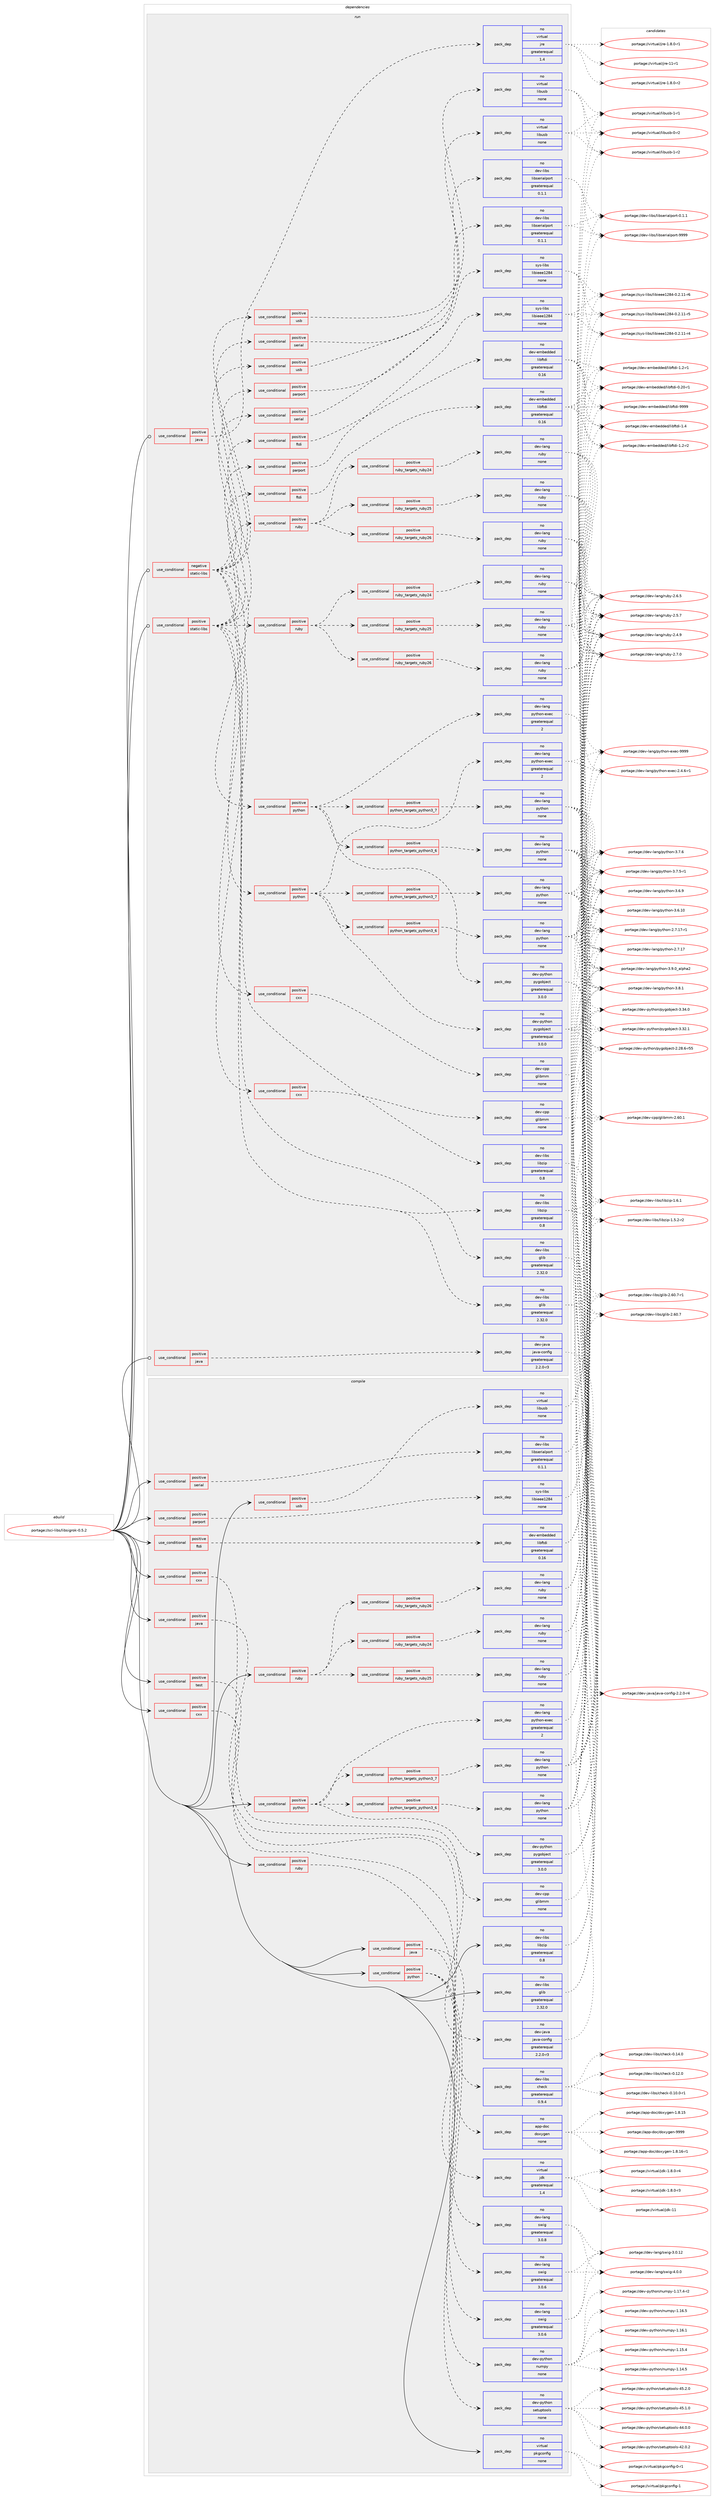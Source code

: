 digraph prolog {

# *************
# Graph options
# *************

newrank=true;
concentrate=true;
compound=true;
graph [rankdir=LR,fontname=Helvetica,fontsize=10,ranksep=1.5];#, ranksep=2.5, nodesep=0.2];
edge  [arrowhead=vee];
node  [fontname=Helvetica,fontsize=10];

# **********
# The ebuild
# **********

subgraph cluster_leftcol {
color=gray;
rank=same;
label=<<i>ebuild</i>>;
id [label="portage://sci-libs/libsigrok-0.5.2", color=red, width=4, href="../sci-libs/libsigrok-0.5.2.svg"];
}

# ****************
# The dependencies
# ****************

subgraph cluster_midcol {
color=gray;
label=<<i>dependencies</i>>;
subgraph cluster_compile {
fillcolor="#eeeeee";
style=filled;
label=<<i>compile</i>>;
subgraph cond18118 {
dependency90588 [label=<<TABLE BORDER="0" CELLBORDER="1" CELLSPACING="0" CELLPADDING="4"><TR><TD ROWSPAN="3" CELLPADDING="10">use_conditional</TD></TR><TR><TD>positive</TD></TR><TR><TD>cxx</TD></TR></TABLE>>, shape=none, color=red];
subgraph pack70939 {
dependency90589 [label=<<TABLE BORDER="0" CELLBORDER="1" CELLSPACING="0" CELLPADDING="4" WIDTH="220"><TR><TD ROWSPAN="6" CELLPADDING="30">pack_dep</TD></TR><TR><TD WIDTH="110">no</TD></TR><TR><TD>app-doc</TD></TR><TR><TD>doxygen</TD></TR><TR><TD>none</TD></TR><TR><TD></TD></TR></TABLE>>, shape=none, color=blue];
}
dependency90588:e -> dependency90589:w [weight=20,style="dashed",arrowhead="vee"];
}
id:e -> dependency90588:w [weight=20,style="solid",arrowhead="vee"];
subgraph cond18119 {
dependency90590 [label=<<TABLE BORDER="0" CELLBORDER="1" CELLSPACING="0" CELLPADDING="4"><TR><TD ROWSPAN="3" CELLPADDING="10">use_conditional</TD></TR><TR><TD>positive</TD></TR><TR><TD>cxx</TD></TR></TABLE>>, shape=none, color=red];
subgraph pack70940 {
dependency90591 [label=<<TABLE BORDER="0" CELLBORDER="1" CELLSPACING="0" CELLPADDING="4" WIDTH="220"><TR><TD ROWSPAN="6" CELLPADDING="30">pack_dep</TD></TR><TR><TD WIDTH="110">no</TD></TR><TR><TD>dev-cpp</TD></TR><TR><TD>glibmm</TD></TR><TR><TD>none</TD></TR><TR><TD></TD></TR></TABLE>>, shape=none, color=blue];
}
dependency90590:e -> dependency90591:w [weight=20,style="dashed",arrowhead="vee"];
}
id:e -> dependency90590:w [weight=20,style="solid",arrowhead="vee"];
subgraph cond18120 {
dependency90592 [label=<<TABLE BORDER="0" CELLBORDER="1" CELLSPACING="0" CELLPADDING="4"><TR><TD ROWSPAN="3" CELLPADDING="10">use_conditional</TD></TR><TR><TD>positive</TD></TR><TR><TD>ftdi</TD></TR></TABLE>>, shape=none, color=red];
subgraph pack70941 {
dependency90593 [label=<<TABLE BORDER="0" CELLBORDER="1" CELLSPACING="0" CELLPADDING="4" WIDTH="220"><TR><TD ROWSPAN="6" CELLPADDING="30">pack_dep</TD></TR><TR><TD WIDTH="110">no</TD></TR><TR><TD>dev-embedded</TD></TR><TR><TD>libftdi</TD></TR><TR><TD>greaterequal</TD></TR><TR><TD>0.16</TD></TR></TABLE>>, shape=none, color=blue];
}
dependency90592:e -> dependency90593:w [weight=20,style="dashed",arrowhead="vee"];
}
id:e -> dependency90592:w [weight=20,style="solid",arrowhead="vee"];
subgraph cond18121 {
dependency90594 [label=<<TABLE BORDER="0" CELLBORDER="1" CELLSPACING="0" CELLPADDING="4"><TR><TD ROWSPAN="3" CELLPADDING="10">use_conditional</TD></TR><TR><TD>positive</TD></TR><TR><TD>java</TD></TR></TABLE>>, shape=none, color=red];
subgraph pack70942 {
dependency90595 [label=<<TABLE BORDER="0" CELLBORDER="1" CELLSPACING="0" CELLPADDING="4" WIDTH="220"><TR><TD ROWSPAN="6" CELLPADDING="30">pack_dep</TD></TR><TR><TD WIDTH="110">no</TD></TR><TR><TD>dev-java</TD></TR><TR><TD>java-config</TD></TR><TR><TD>greaterequal</TD></TR><TR><TD>2.2.0-r3</TD></TR></TABLE>>, shape=none, color=blue];
}
dependency90594:e -> dependency90595:w [weight=20,style="dashed",arrowhead="vee"];
}
id:e -> dependency90594:w [weight=20,style="solid",arrowhead="vee"];
subgraph cond18122 {
dependency90596 [label=<<TABLE BORDER="0" CELLBORDER="1" CELLSPACING="0" CELLPADDING="4"><TR><TD ROWSPAN="3" CELLPADDING="10">use_conditional</TD></TR><TR><TD>positive</TD></TR><TR><TD>java</TD></TR></TABLE>>, shape=none, color=red];
subgraph pack70943 {
dependency90597 [label=<<TABLE BORDER="0" CELLBORDER="1" CELLSPACING="0" CELLPADDING="4" WIDTH="220"><TR><TD ROWSPAN="6" CELLPADDING="30">pack_dep</TD></TR><TR><TD WIDTH="110">no</TD></TR><TR><TD>dev-lang</TD></TR><TR><TD>swig</TD></TR><TR><TD>greaterequal</TD></TR><TR><TD>3.0.6</TD></TR></TABLE>>, shape=none, color=blue];
}
dependency90596:e -> dependency90597:w [weight=20,style="dashed",arrowhead="vee"];
subgraph pack70944 {
dependency90598 [label=<<TABLE BORDER="0" CELLBORDER="1" CELLSPACING="0" CELLPADDING="4" WIDTH="220"><TR><TD ROWSPAN="6" CELLPADDING="30">pack_dep</TD></TR><TR><TD WIDTH="110">no</TD></TR><TR><TD>virtual</TD></TR><TR><TD>jdk</TD></TR><TR><TD>greaterequal</TD></TR><TR><TD>1.4</TD></TR></TABLE>>, shape=none, color=blue];
}
dependency90596:e -> dependency90598:w [weight=20,style="dashed",arrowhead="vee"];
}
id:e -> dependency90596:w [weight=20,style="solid",arrowhead="vee"];
subgraph cond18123 {
dependency90599 [label=<<TABLE BORDER="0" CELLBORDER="1" CELLSPACING="0" CELLPADDING="4"><TR><TD ROWSPAN="3" CELLPADDING="10">use_conditional</TD></TR><TR><TD>positive</TD></TR><TR><TD>parport</TD></TR></TABLE>>, shape=none, color=red];
subgraph pack70945 {
dependency90600 [label=<<TABLE BORDER="0" CELLBORDER="1" CELLSPACING="0" CELLPADDING="4" WIDTH="220"><TR><TD ROWSPAN="6" CELLPADDING="30">pack_dep</TD></TR><TR><TD WIDTH="110">no</TD></TR><TR><TD>sys-libs</TD></TR><TR><TD>libieee1284</TD></TR><TR><TD>none</TD></TR><TR><TD></TD></TR></TABLE>>, shape=none, color=blue];
}
dependency90599:e -> dependency90600:w [weight=20,style="dashed",arrowhead="vee"];
}
id:e -> dependency90599:w [weight=20,style="solid",arrowhead="vee"];
subgraph cond18124 {
dependency90601 [label=<<TABLE BORDER="0" CELLBORDER="1" CELLSPACING="0" CELLPADDING="4"><TR><TD ROWSPAN="3" CELLPADDING="10">use_conditional</TD></TR><TR><TD>positive</TD></TR><TR><TD>python</TD></TR></TABLE>>, shape=none, color=red];
subgraph cond18125 {
dependency90602 [label=<<TABLE BORDER="0" CELLBORDER="1" CELLSPACING="0" CELLPADDING="4"><TR><TD ROWSPAN="3" CELLPADDING="10">use_conditional</TD></TR><TR><TD>positive</TD></TR><TR><TD>python_targets_python3_6</TD></TR></TABLE>>, shape=none, color=red];
subgraph pack70946 {
dependency90603 [label=<<TABLE BORDER="0" CELLBORDER="1" CELLSPACING="0" CELLPADDING="4" WIDTH="220"><TR><TD ROWSPAN="6" CELLPADDING="30">pack_dep</TD></TR><TR><TD WIDTH="110">no</TD></TR><TR><TD>dev-lang</TD></TR><TR><TD>python</TD></TR><TR><TD>none</TD></TR><TR><TD></TD></TR></TABLE>>, shape=none, color=blue];
}
dependency90602:e -> dependency90603:w [weight=20,style="dashed",arrowhead="vee"];
}
dependency90601:e -> dependency90602:w [weight=20,style="dashed",arrowhead="vee"];
subgraph cond18126 {
dependency90604 [label=<<TABLE BORDER="0" CELLBORDER="1" CELLSPACING="0" CELLPADDING="4"><TR><TD ROWSPAN="3" CELLPADDING="10">use_conditional</TD></TR><TR><TD>positive</TD></TR><TR><TD>python_targets_python3_7</TD></TR></TABLE>>, shape=none, color=red];
subgraph pack70947 {
dependency90605 [label=<<TABLE BORDER="0" CELLBORDER="1" CELLSPACING="0" CELLPADDING="4" WIDTH="220"><TR><TD ROWSPAN="6" CELLPADDING="30">pack_dep</TD></TR><TR><TD WIDTH="110">no</TD></TR><TR><TD>dev-lang</TD></TR><TR><TD>python</TD></TR><TR><TD>none</TD></TR><TR><TD></TD></TR></TABLE>>, shape=none, color=blue];
}
dependency90604:e -> dependency90605:w [weight=20,style="dashed",arrowhead="vee"];
}
dependency90601:e -> dependency90604:w [weight=20,style="dashed",arrowhead="vee"];
subgraph pack70948 {
dependency90606 [label=<<TABLE BORDER="0" CELLBORDER="1" CELLSPACING="0" CELLPADDING="4" WIDTH="220"><TR><TD ROWSPAN="6" CELLPADDING="30">pack_dep</TD></TR><TR><TD WIDTH="110">no</TD></TR><TR><TD>dev-lang</TD></TR><TR><TD>python-exec</TD></TR><TR><TD>greaterequal</TD></TR><TR><TD>2</TD></TR></TABLE>>, shape=none, color=blue];
}
dependency90601:e -> dependency90606:w [weight=20,style="dashed",arrowhead="vee"];
subgraph pack70949 {
dependency90607 [label=<<TABLE BORDER="0" CELLBORDER="1" CELLSPACING="0" CELLPADDING="4" WIDTH="220"><TR><TD ROWSPAN="6" CELLPADDING="30">pack_dep</TD></TR><TR><TD WIDTH="110">no</TD></TR><TR><TD>dev-python</TD></TR><TR><TD>pygobject</TD></TR><TR><TD>greaterequal</TD></TR><TR><TD>3.0.0</TD></TR></TABLE>>, shape=none, color=blue];
}
dependency90601:e -> dependency90607:w [weight=20,style="dashed",arrowhead="vee"];
}
id:e -> dependency90601:w [weight=20,style="solid",arrowhead="vee"];
subgraph cond18127 {
dependency90608 [label=<<TABLE BORDER="0" CELLBORDER="1" CELLSPACING="0" CELLPADDING="4"><TR><TD ROWSPAN="3" CELLPADDING="10">use_conditional</TD></TR><TR><TD>positive</TD></TR><TR><TD>python</TD></TR></TABLE>>, shape=none, color=red];
subgraph pack70950 {
dependency90609 [label=<<TABLE BORDER="0" CELLBORDER="1" CELLSPACING="0" CELLPADDING="4" WIDTH="220"><TR><TD ROWSPAN="6" CELLPADDING="30">pack_dep</TD></TR><TR><TD WIDTH="110">no</TD></TR><TR><TD>dev-python</TD></TR><TR><TD>setuptools</TD></TR><TR><TD>none</TD></TR><TR><TD></TD></TR></TABLE>>, shape=none, color=blue];
}
dependency90608:e -> dependency90609:w [weight=20,style="dashed",arrowhead="vee"];
subgraph pack70951 {
dependency90610 [label=<<TABLE BORDER="0" CELLBORDER="1" CELLSPACING="0" CELLPADDING="4" WIDTH="220"><TR><TD ROWSPAN="6" CELLPADDING="30">pack_dep</TD></TR><TR><TD WIDTH="110">no</TD></TR><TR><TD>dev-python</TD></TR><TR><TD>numpy</TD></TR><TR><TD>none</TD></TR><TR><TD></TD></TR></TABLE>>, shape=none, color=blue];
}
dependency90608:e -> dependency90610:w [weight=20,style="dashed",arrowhead="vee"];
subgraph pack70952 {
dependency90611 [label=<<TABLE BORDER="0" CELLBORDER="1" CELLSPACING="0" CELLPADDING="4" WIDTH="220"><TR><TD ROWSPAN="6" CELLPADDING="30">pack_dep</TD></TR><TR><TD WIDTH="110">no</TD></TR><TR><TD>dev-lang</TD></TR><TR><TD>swig</TD></TR><TR><TD>greaterequal</TD></TR><TR><TD>3.0.6</TD></TR></TABLE>>, shape=none, color=blue];
}
dependency90608:e -> dependency90611:w [weight=20,style="dashed",arrowhead="vee"];
}
id:e -> dependency90608:w [weight=20,style="solid",arrowhead="vee"];
subgraph cond18128 {
dependency90612 [label=<<TABLE BORDER="0" CELLBORDER="1" CELLSPACING="0" CELLPADDING="4"><TR><TD ROWSPAN="3" CELLPADDING="10">use_conditional</TD></TR><TR><TD>positive</TD></TR><TR><TD>ruby</TD></TR></TABLE>>, shape=none, color=red];
subgraph cond18129 {
dependency90613 [label=<<TABLE BORDER="0" CELLBORDER="1" CELLSPACING="0" CELLPADDING="4"><TR><TD ROWSPAN="3" CELLPADDING="10">use_conditional</TD></TR><TR><TD>positive</TD></TR><TR><TD>ruby_targets_ruby26</TD></TR></TABLE>>, shape=none, color=red];
subgraph pack70953 {
dependency90614 [label=<<TABLE BORDER="0" CELLBORDER="1" CELLSPACING="0" CELLPADDING="4" WIDTH="220"><TR><TD ROWSPAN="6" CELLPADDING="30">pack_dep</TD></TR><TR><TD WIDTH="110">no</TD></TR><TR><TD>dev-lang</TD></TR><TR><TD>ruby</TD></TR><TR><TD>none</TD></TR><TR><TD></TD></TR></TABLE>>, shape=none, color=blue];
}
dependency90613:e -> dependency90614:w [weight=20,style="dashed",arrowhead="vee"];
}
dependency90612:e -> dependency90613:w [weight=20,style="dashed",arrowhead="vee"];
subgraph cond18130 {
dependency90615 [label=<<TABLE BORDER="0" CELLBORDER="1" CELLSPACING="0" CELLPADDING="4"><TR><TD ROWSPAN="3" CELLPADDING="10">use_conditional</TD></TR><TR><TD>positive</TD></TR><TR><TD>ruby_targets_ruby25</TD></TR></TABLE>>, shape=none, color=red];
subgraph pack70954 {
dependency90616 [label=<<TABLE BORDER="0" CELLBORDER="1" CELLSPACING="0" CELLPADDING="4" WIDTH="220"><TR><TD ROWSPAN="6" CELLPADDING="30">pack_dep</TD></TR><TR><TD WIDTH="110">no</TD></TR><TR><TD>dev-lang</TD></TR><TR><TD>ruby</TD></TR><TR><TD>none</TD></TR><TR><TD></TD></TR></TABLE>>, shape=none, color=blue];
}
dependency90615:e -> dependency90616:w [weight=20,style="dashed",arrowhead="vee"];
}
dependency90612:e -> dependency90615:w [weight=20,style="dashed",arrowhead="vee"];
subgraph cond18131 {
dependency90617 [label=<<TABLE BORDER="0" CELLBORDER="1" CELLSPACING="0" CELLPADDING="4"><TR><TD ROWSPAN="3" CELLPADDING="10">use_conditional</TD></TR><TR><TD>positive</TD></TR><TR><TD>ruby_targets_ruby24</TD></TR></TABLE>>, shape=none, color=red];
subgraph pack70955 {
dependency90618 [label=<<TABLE BORDER="0" CELLBORDER="1" CELLSPACING="0" CELLPADDING="4" WIDTH="220"><TR><TD ROWSPAN="6" CELLPADDING="30">pack_dep</TD></TR><TR><TD WIDTH="110">no</TD></TR><TR><TD>dev-lang</TD></TR><TR><TD>ruby</TD></TR><TR><TD>none</TD></TR><TR><TD></TD></TR></TABLE>>, shape=none, color=blue];
}
dependency90617:e -> dependency90618:w [weight=20,style="dashed",arrowhead="vee"];
}
dependency90612:e -> dependency90617:w [weight=20,style="dashed",arrowhead="vee"];
}
id:e -> dependency90612:w [weight=20,style="solid",arrowhead="vee"];
subgraph cond18132 {
dependency90619 [label=<<TABLE BORDER="0" CELLBORDER="1" CELLSPACING="0" CELLPADDING="4"><TR><TD ROWSPAN="3" CELLPADDING="10">use_conditional</TD></TR><TR><TD>positive</TD></TR><TR><TD>ruby</TD></TR></TABLE>>, shape=none, color=red];
subgraph pack70956 {
dependency90620 [label=<<TABLE BORDER="0" CELLBORDER="1" CELLSPACING="0" CELLPADDING="4" WIDTH="220"><TR><TD ROWSPAN="6" CELLPADDING="30">pack_dep</TD></TR><TR><TD WIDTH="110">no</TD></TR><TR><TD>dev-lang</TD></TR><TR><TD>swig</TD></TR><TR><TD>greaterequal</TD></TR><TR><TD>3.0.8</TD></TR></TABLE>>, shape=none, color=blue];
}
dependency90619:e -> dependency90620:w [weight=20,style="dashed",arrowhead="vee"];
}
id:e -> dependency90619:w [weight=20,style="solid",arrowhead="vee"];
subgraph cond18133 {
dependency90621 [label=<<TABLE BORDER="0" CELLBORDER="1" CELLSPACING="0" CELLPADDING="4"><TR><TD ROWSPAN="3" CELLPADDING="10">use_conditional</TD></TR><TR><TD>positive</TD></TR><TR><TD>serial</TD></TR></TABLE>>, shape=none, color=red];
subgraph pack70957 {
dependency90622 [label=<<TABLE BORDER="0" CELLBORDER="1" CELLSPACING="0" CELLPADDING="4" WIDTH="220"><TR><TD ROWSPAN="6" CELLPADDING="30">pack_dep</TD></TR><TR><TD WIDTH="110">no</TD></TR><TR><TD>dev-libs</TD></TR><TR><TD>libserialport</TD></TR><TR><TD>greaterequal</TD></TR><TR><TD>0.1.1</TD></TR></TABLE>>, shape=none, color=blue];
}
dependency90621:e -> dependency90622:w [weight=20,style="dashed",arrowhead="vee"];
}
id:e -> dependency90621:w [weight=20,style="solid",arrowhead="vee"];
subgraph cond18134 {
dependency90623 [label=<<TABLE BORDER="0" CELLBORDER="1" CELLSPACING="0" CELLPADDING="4"><TR><TD ROWSPAN="3" CELLPADDING="10">use_conditional</TD></TR><TR><TD>positive</TD></TR><TR><TD>test</TD></TR></TABLE>>, shape=none, color=red];
subgraph pack70958 {
dependency90624 [label=<<TABLE BORDER="0" CELLBORDER="1" CELLSPACING="0" CELLPADDING="4" WIDTH="220"><TR><TD ROWSPAN="6" CELLPADDING="30">pack_dep</TD></TR><TR><TD WIDTH="110">no</TD></TR><TR><TD>dev-libs</TD></TR><TR><TD>check</TD></TR><TR><TD>greaterequal</TD></TR><TR><TD>0.9.4</TD></TR></TABLE>>, shape=none, color=blue];
}
dependency90623:e -> dependency90624:w [weight=20,style="dashed",arrowhead="vee"];
}
id:e -> dependency90623:w [weight=20,style="solid",arrowhead="vee"];
subgraph cond18135 {
dependency90625 [label=<<TABLE BORDER="0" CELLBORDER="1" CELLSPACING="0" CELLPADDING="4"><TR><TD ROWSPAN="3" CELLPADDING="10">use_conditional</TD></TR><TR><TD>positive</TD></TR><TR><TD>usb</TD></TR></TABLE>>, shape=none, color=red];
subgraph pack70959 {
dependency90626 [label=<<TABLE BORDER="0" CELLBORDER="1" CELLSPACING="0" CELLPADDING="4" WIDTH="220"><TR><TD ROWSPAN="6" CELLPADDING="30">pack_dep</TD></TR><TR><TD WIDTH="110">no</TD></TR><TR><TD>virtual</TD></TR><TR><TD>libusb</TD></TR><TR><TD>none</TD></TR><TR><TD></TD></TR></TABLE>>, shape=none, color=blue];
}
dependency90625:e -> dependency90626:w [weight=20,style="dashed",arrowhead="vee"];
}
id:e -> dependency90625:w [weight=20,style="solid",arrowhead="vee"];
subgraph pack70960 {
dependency90627 [label=<<TABLE BORDER="0" CELLBORDER="1" CELLSPACING="0" CELLPADDING="4" WIDTH="220"><TR><TD ROWSPAN="6" CELLPADDING="30">pack_dep</TD></TR><TR><TD WIDTH="110">no</TD></TR><TR><TD>dev-libs</TD></TR><TR><TD>glib</TD></TR><TR><TD>greaterequal</TD></TR><TR><TD>2.32.0</TD></TR></TABLE>>, shape=none, color=blue];
}
id:e -> dependency90627:w [weight=20,style="solid",arrowhead="vee"];
subgraph pack70961 {
dependency90628 [label=<<TABLE BORDER="0" CELLBORDER="1" CELLSPACING="0" CELLPADDING="4" WIDTH="220"><TR><TD ROWSPAN="6" CELLPADDING="30">pack_dep</TD></TR><TR><TD WIDTH="110">no</TD></TR><TR><TD>dev-libs</TD></TR><TR><TD>libzip</TD></TR><TR><TD>greaterequal</TD></TR><TR><TD>0.8</TD></TR></TABLE>>, shape=none, color=blue];
}
id:e -> dependency90628:w [weight=20,style="solid",arrowhead="vee"];
subgraph pack70962 {
dependency90629 [label=<<TABLE BORDER="0" CELLBORDER="1" CELLSPACING="0" CELLPADDING="4" WIDTH="220"><TR><TD ROWSPAN="6" CELLPADDING="30">pack_dep</TD></TR><TR><TD WIDTH="110">no</TD></TR><TR><TD>virtual</TD></TR><TR><TD>pkgconfig</TD></TR><TR><TD>none</TD></TR><TR><TD></TD></TR></TABLE>>, shape=none, color=blue];
}
id:e -> dependency90629:w [weight=20,style="solid",arrowhead="vee"];
}
subgraph cluster_compileandrun {
fillcolor="#eeeeee";
style=filled;
label=<<i>compile and run</i>>;
}
subgraph cluster_run {
fillcolor="#eeeeee";
style=filled;
label=<<i>run</i>>;
subgraph cond18136 {
dependency90630 [label=<<TABLE BORDER="0" CELLBORDER="1" CELLSPACING="0" CELLPADDING="4"><TR><TD ROWSPAN="3" CELLPADDING="10">use_conditional</TD></TR><TR><TD>negative</TD></TR><TR><TD>static-libs</TD></TR></TABLE>>, shape=none, color=red];
subgraph pack70963 {
dependency90631 [label=<<TABLE BORDER="0" CELLBORDER="1" CELLSPACING="0" CELLPADDING="4" WIDTH="220"><TR><TD ROWSPAN="6" CELLPADDING="30">pack_dep</TD></TR><TR><TD WIDTH="110">no</TD></TR><TR><TD>dev-libs</TD></TR><TR><TD>glib</TD></TR><TR><TD>greaterequal</TD></TR><TR><TD>2.32.0</TD></TR></TABLE>>, shape=none, color=blue];
}
dependency90630:e -> dependency90631:w [weight=20,style="dashed",arrowhead="vee"];
subgraph pack70964 {
dependency90632 [label=<<TABLE BORDER="0" CELLBORDER="1" CELLSPACING="0" CELLPADDING="4" WIDTH="220"><TR><TD ROWSPAN="6" CELLPADDING="30">pack_dep</TD></TR><TR><TD WIDTH="110">no</TD></TR><TR><TD>dev-libs</TD></TR><TR><TD>libzip</TD></TR><TR><TD>greaterequal</TD></TR><TR><TD>0.8</TD></TR></TABLE>>, shape=none, color=blue];
}
dependency90630:e -> dependency90632:w [weight=20,style="dashed",arrowhead="vee"];
subgraph cond18137 {
dependency90633 [label=<<TABLE BORDER="0" CELLBORDER="1" CELLSPACING="0" CELLPADDING="4"><TR><TD ROWSPAN="3" CELLPADDING="10">use_conditional</TD></TR><TR><TD>positive</TD></TR><TR><TD>cxx</TD></TR></TABLE>>, shape=none, color=red];
subgraph pack70965 {
dependency90634 [label=<<TABLE BORDER="0" CELLBORDER="1" CELLSPACING="0" CELLPADDING="4" WIDTH="220"><TR><TD ROWSPAN="6" CELLPADDING="30">pack_dep</TD></TR><TR><TD WIDTH="110">no</TD></TR><TR><TD>dev-cpp</TD></TR><TR><TD>glibmm</TD></TR><TR><TD>none</TD></TR><TR><TD></TD></TR></TABLE>>, shape=none, color=blue];
}
dependency90633:e -> dependency90634:w [weight=20,style="dashed",arrowhead="vee"];
}
dependency90630:e -> dependency90633:w [weight=20,style="dashed",arrowhead="vee"];
subgraph cond18138 {
dependency90635 [label=<<TABLE BORDER="0" CELLBORDER="1" CELLSPACING="0" CELLPADDING="4"><TR><TD ROWSPAN="3" CELLPADDING="10">use_conditional</TD></TR><TR><TD>positive</TD></TR><TR><TD>python</TD></TR></TABLE>>, shape=none, color=red];
subgraph cond18139 {
dependency90636 [label=<<TABLE BORDER="0" CELLBORDER="1" CELLSPACING="0" CELLPADDING="4"><TR><TD ROWSPAN="3" CELLPADDING="10">use_conditional</TD></TR><TR><TD>positive</TD></TR><TR><TD>python_targets_python3_6</TD></TR></TABLE>>, shape=none, color=red];
subgraph pack70966 {
dependency90637 [label=<<TABLE BORDER="0" CELLBORDER="1" CELLSPACING="0" CELLPADDING="4" WIDTH="220"><TR><TD ROWSPAN="6" CELLPADDING="30">pack_dep</TD></TR><TR><TD WIDTH="110">no</TD></TR><TR><TD>dev-lang</TD></TR><TR><TD>python</TD></TR><TR><TD>none</TD></TR><TR><TD></TD></TR></TABLE>>, shape=none, color=blue];
}
dependency90636:e -> dependency90637:w [weight=20,style="dashed",arrowhead="vee"];
}
dependency90635:e -> dependency90636:w [weight=20,style="dashed",arrowhead="vee"];
subgraph cond18140 {
dependency90638 [label=<<TABLE BORDER="0" CELLBORDER="1" CELLSPACING="0" CELLPADDING="4"><TR><TD ROWSPAN="3" CELLPADDING="10">use_conditional</TD></TR><TR><TD>positive</TD></TR><TR><TD>python_targets_python3_7</TD></TR></TABLE>>, shape=none, color=red];
subgraph pack70967 {
dependency90639 [label=<<TABLE BORDER="0" CELLBORDER="1" CELLSPACING="0" CELLPADDING="4" WIDTH="220"><TR><TD ROWSPAN="6" CELLPADDING="30">pack_dep</TD></TR><TR><TD WIDTH="110">no</TD></TR><TR><TD>dev-lang</TD></TR><TR><TD>python</TD></TR><TR><TD>none</TD></TR><TR><TD></TD></TR></TABLE>>, shape=none, color=blue];
}
dependency90638:e -> dependency90639:w [weight=20,style="dashed",arrowhead="vee"];
}
dependency90635:e -> dependency90638:w [weight=20,style="dashed",arrowhead="vee"];
subgraph pack70968 {
dependency90640 [label=<<TABLE BORDER="0" CELLBORDER="1" CELLSPACING="0" CELLPADDING="4" WIDTH="220"><TR><TD ROWSPAN="6" CELLPADDING="30">pack_dep</TD></TR><TR><TD WIDTH="110">no</TD></TR><TR><TD>dev-lang</TD></TR><TR><TD>python-exec</TD></TR><TR><TD>greaterequal</TD></TR><TR><TD>2</TD></TR></TABLE>>, shape=none, color=blue];
}
dependency90635:e -> dependency90640:w [weight=20,style="dashed",arrowhead="vee"];
subgraph pack70969 {
dependency90641 [label=<<TABLE BORDER="0" CELLBORDER="1" CELLSPACING="0" CELLPADDING="4" WIDTH="220"><TR><TD ROWSPAN="6" CELLPADDING="30">pack_dep</TD></TR><TR><TD WIDTH="110">no</TD></TR><TR><TD>dev-python</TD></TR><TR><TD>pygobject</TD></TR><TR><TD>greaterequal</TD></TR><TR><TD>3.0.0</TD></TR></TABLE>>, shape=none, color=blue];
}
dependency90635:e -> dependency90641:w [weight=20,style="dashed",arrowhead="vee"];
}
dependency90630:e -> dependency90635:w [weight=20,style="dashed",arrowhead="vee"];
subgraph cond18141 {
dependency90642 [label=<<TABLE BORDER="0" CELLBORDER="1" CELLSPACING="0" CELLPADDING="4"><TR><TD ROWSPAN="3" CELLPADDING="10">use_conditional</TD></TR><TR><TD>positive</TD></TR><TR><TD>ruby</TD></TR></TABLE>>, shape=none, color=red];
subgraph cond18142 {
dependency90643 [label=<<TABLE BORDER="0" CELLBORDER="1" CELLSPACING="0" CELLPADDING="4"><TR><TD ROWSPAN="3" CELLPADDING="10">use_conditional</TD></TR><TR><TD>positive</TD></TR><TR><TD>ruby_targets_ruby26</TD></TR></TABLE>>, shape=none, color=red];
subgraph pack70970 {
dependency90644 [label=<<TABLE BORDER="0" CELLBORDER="1" CELLSPACING="0" CELLPADDING="4" WIDTH="220"><TR><TD ROWSPAN="6" CELLPADDING="30">pack_dep</TD></TR><TR><TD WIDTH="110">no</TD></TR><TR><TD>dev-lang</TD></TR><TR><TD>ruby</TD></TR><TR><TD>none</TD></TR><TR><TD></TD></TR></TABLE>>, shape=none, color=blue];
}
dependency90643:e -> dependency90644:w [weight=20,style="dashed",arrowhead="vee"];
}
dependency90642:e -> dependency90643:w [weight=20,style="dashed",arrowhead="vee"];
subgraph cond18143 {
dependency90645 [label=<<TABLE BORDER="0" CELLBORDER="1" CELLSPACING="0" CELLPADDING="4"><TR><TD ROWSPAN="3" CELLPADDING="10">use_conditional</TD></TR><TR><TD>positive</TD></TR><TR><TD>ruby_targets_ruby25</TD></TR></TABLE>>, shape=none, color=red];
subgraph pack70971 {
dependency90646 [label=<<TABLE BORDER="0" CELLBORDER="1" CELLSPACING="0" CELLPADDING="4" WIDTH="220"><TR><TD ROWSPAN="6" CELLPADDING="30">pack_dep</TD></TR><TR><TD WIDTH="110">no</TD></TR><TR><TD>dev-lang</TD></TR><TR><TD>ruby</TD></TR><TR><TD>none</TD></TR><TR><TD></TD></TR></TABLE>>, shape=none, color=blue];
}
dependency90645:e -> dependency90646:w [weight=20,style="dashed",arrowhead="vee"];
}
dependency90642:e -> dependency90645:w [weight=20,style="dashed",arrowhead="vee"];
subgraph cond18144 {
dependency90647 [label=<<TABLE BORDER="0" CELLBORDER="1" CELLSPACING="0" CELLPADDING="4"><TR><TD ROWSPAN="3" CELLPADDING="10">use_conditional</TD></TR><TR><TD>positive</TD></TR><TR><TD>ruby_targets_ruby24</TD></TR></TABLE>>, shape=none, color=red];
subgraph pack70972 {
dependency90648 [label=<<TABLE BORDER="0" CELLBORDER="1" CELLSPACING="0" CELLPADDING="4" WIDTH="220"><TR><TD ROWSPAN="6" CELLPADDING="30">pack_dep</TD></TR><TR><TD WIDTH="110">no</TD></TR><TR><TD>dev-lang</TD></TR><TR><TD>ruby</TD></TR><TR><TD>none</TD></TR><TR><TD></TD></TR></TABLE>>, shape=none, color=blue];
}
dependency90647:e -> dependency90648:w [weight=20,style="dashed",arrowhead="vee"];
}
dependency90642:e -> dependency90647:w [weight=20,style="dashed",arrowhead="vee"];
}
dependency90630:e -> dependency90642:w [weight=20,style="dashed",arrowhead="vee"];
subgraph cond18145 {
dependency90649 [label=<<TABLE BORDER="0" CELLBORDER="1" CELLSPACING="0" CELLPADDING="4"><TR><TD ROWSPAN="3" CELLPADDING="10">use_conditional</TD></TR><TR><TD>positive</TD></TR><TR><TD>ftdi</TD></TR></TABLE>>, shape=none, color=red];
subgraph pack70973 {
dependency90650 [label=<<TABLE BORDER="0" CELLBORDER="1" CELLSPACING="0" CELLPADDING="4" WIDTH="220"><TR><TD ROWSPAN="6" CELLPADDING="30">pack_dep</TD></TR><TR><TD WIDTH="110">no</TD></TR><TR><TD>dev-embedded</TD></TR><TR><TD>libftdi</TD></TR><TR><TD>greaterequal</TD></TR><TR><TD>0.16</TD></TR></TABLE>>, shape=none, color=blue];
}
dependency90649:e -> dependency90650:w [weight=20,style="dashed",arrowhead="vee"];
}
dependency90630:e -> dependency90649:w [weight=20,style="dashed",arrowhead="vee"];
subgraph cond18146 {
dependency90651 [label=<<TABLE BORDER="0" CELLBORDER="1" CELLSPACING="0" CELLPADDING="4"><TR><TD ROWSPAN="3" CELLPADDING="10">use_conditional</TD></TR><TR><TD>positive</TD></TR><TR><TD>parport</TD></TR></TABLE>>, shape=none, color=red];
subgraph pack70974 {
dependency90652 [label=<<TABLE BORDER="0" CELLBORDER="1" CELLSPACING="0" CELLPADDING="4" WIDTH="220"><TR><TD ROWSPAN="6" CELLPADDING="30">pack_dep</TD></TR><TR><TD WIDTH="110">no</TD></TR><TR><TD>sys-libs</TD></TR><TR><TD>libieee1284</TD></TR><TR><TD>none</TD></TR><TR><TD></TD></TR></TABLE>>, shape=none, color=blue];
}
dependency90651:e -> dependency90652:w [weight=20,style="dashed",arrowhead="vee"];
}
dependency90630:e -> dependency90651:w [weight=20,style="dashed",arrowhead="vee"];
subgraph cond18147 {
dependency90653 [label=<<TABLE BORDER="0" CELLBORDER="1" CELLSPACING="0" CELLPADDING="4"><TR><TD ROWSPAN="3" CELLPADDING="10">use_conditional</TD></TR><TR><TD>positive</TD></TR><TR><TD>serial</TD></TR></TABLE>>, shape=none, color=red];
subgraph pack70975 {
dependency90654 [label=<<TABLE BORDER="0" CELLBORDER="1" CELLSPACING="0" CELLPADDING="4" WIDTH="220"><TR><TD ROWSPAN="6" CELLPADDING="30">pack_dep</TD></TR><TR><TD WIDTH="110">no</TD></TR><TR><TD>dev-libs</TD></TR><TR><TD>libserialport</TD></TR><TR><TD>greaterequal</TD></TR><TR><TD>0.1.1</TD></TR></TABLE>>, shape=none, color=blue];
}
dependency90653:e -> dependency90654:w [weight=20,style="dashed",arrowhead="vee"];
}
dependency90630:e -> dependency90653:w [weight=20,style="dashed",arrowhead="vee"];
subgraph cond18148 {
dependency90655 [label=<<TABLE BORDER="0" CELLBORDER="1" CELLSPACING="0" CELLPADDING="4"><TR><TD ROWSPAN="3" CELLPADDING="10">use_conditional</TD></TR><TR><TD>positive</TD></TR><TR><TD>usb</TD></TR></TABLE>>, shape=none, color=red];
subgraph pack70976 {
dependency90656 [label=<<TABLE BORDER="0" CELLBORDER="1" CELLSPACING="0" CELLPADDING="4" WIDTH="220"><TR><TD ROWSPAN="6" CELLPADDING="30">pack_dep</TD></TR><TR><TD WIDTH="110">no</TD></TR><TR><TD>virtual</TD></TR><TR><TD>libusb</TD></TR><TR><TD>none</TD></TR><TR><TD></TD></TR></TABLE>>, shape=none, color=blue];
}
dependency90655:e -> dependency90656:w [weight=20,style="dashed",arrowhead="vee"];
}
dependency90630:e -> dependency90655:w [weight=20,style="dashed",arrowhead="vee"];
}
id:e -> dependency90630:w [weight=20,style="solid",arrowhead="odot"];
subgraph cond18149 {
dependency90657 [label=<<TABLE BORDER="0" CELLBORDER="1" CELLSPACING="0" CELLPADDING="4"><TR><TD ROWSPAN="3" CELLPADDING="10">use_conditional</TD></TR><TR><TD>positive</TD></TR><TR><TD>java</TD></TR></TABLE>>, shape=none, color=red];
subgraph pack70977 {
dependency90658 [label=<<TABLE BORDER="0" CELLBORDER="1" CELLSPACING="0" CELLPADDING="4" WIDTH="220"><TR><TD ROWSPAN="6" CELLPADDING="30">pack_dep</TD></TR><TR><TD WIDTH="110">no</TD></TR><TR><TD>dev-java</TD></TR><TR><TD>java-config</TD></TR><TR><TD>greaterequal</TD></TR><TR><TD>2.2.0-r3</TD></TR></TABLE>>, shape=none, color=blue];
}
dependency90657:e -> dependency90658:w [weight=20,style="dashed",arrowhead="vee"];
}
id:e -> dependency90657:w [weight=20,style="solid",arrowhead="odot"];
subgraph cond18150 {
dependency90659 [label=<<TABLE BORDER="0" CELLBORDER="1" CELLSPACING="0" CELLPADDING="4"><TR><TD ROWSPAN="3" CELLPADDING="10">use_conditional</TD></TR><TR><TD>positive</TD></TR><TR><TD>java</TD></TR></TABLE>>, shape=none, color=red];
subgraph pack70978 {
dependency90660 [label=<<TABLE BORDER="0" CELLBORDER="1" CELLSPACING="0" CELLPADDING="4" WIDTH="220"><TR><TD ROWSPAN="6" CELLPADDING="30">pack_dep</TD></TR><TR><TD WIDTH="110">no</TD></TR><TR><TD>virtual</TD></TR><TR><TD>jre</TD></TR><TR><TD>greaterequal</TD></TR><TR><TD>1.4</TD></TR></TABLE>>, shape=none, color=blue];
}
dependency90659:e -> dependency90660:w [weight=20,style="dashed",arrowhead="vee"];
}
id:e -> dependency90659:w [weight=20,style="solid",arrowhead="odot"];
subgraph cond18151 {
dependency90661 [label=<<TABLE BORDER="0" CELLBORDER="1" CELLSPACING="0" CELLPADDING="4"><TR><TD ROWSPAN="3" CELLPADDING="10">use_conditional</TD></TR><TR><TD>positive</TD></TR><TR><TD>static-libs</TD></TR></TABLE>>, shape=none, color=red];
subgraph pack70979 {
dependency90662 [label=<<TABLE BORDER="0" CELLBORDER="1" CELLSPACING="0" CELLPADDING="4" WIDTH="220"><TR><TD ROWSPAN="6" CELLPADDING="30">pack_dep</TD></TR><TR><TD WIDTH="110">no</TD></TR><TR><TD>dev-libs</TD></TR><TR><TD>glib</TD></TR><TR><TD>greaterequal</TD></TR><TR><TD>2.32.0</TD></TR></TABLE>>, shape=none, color=blue];
}
dependency90661:e -> dependency90662:w [weight=20,style="dashed",arrowhead="vee"];
subgraph pack70980 {
dependency90663 [label=<<TABLE BORDER="0" CELLBORDER="1" CELLSPACING="0" CELLPADDING="4" WIDTH="220"><TR><TD ROWSPAN="6" CELLPADDING="30">pack_dep</TD></TR><TR><TD WIDTH="110">no</TD></TR><TR><TD>dev-libs</TD></TR><TR><TD>libzip</TD></TR><TR><TD>greaterequal</TD></TR><TR><TD>0.8</TD></TR></TABLE>>, shape=none, color=blue];
}
dependency90661:e -> dependency90663:w [weight=20,style="dashed",arrowhead="vee"];
subgraph cond18152 {
dependency90664 [label=<<TABLE BORDER="0" CELLBORDER="1" CELLSPACING="0" CELLPADDING="4"><TR><TD ROWSPAN="3" CELLPADDING="10">use_conditional</TD></TR><TR><TD>positive</TD></TR><TR><TD>cxx</TD></TR></TABLE>>, shape=none, color=red];
subgraph pack70981 {
dependency90665 [label=<<TABLE BORDER="0" CELLBORDER="1" CELLSPACING="0" CELLPADDING="4" WIDTH="220"><TR><TD ROWSPAN="6" CELLPADDING="30">pack_dep</TD></TR><TR><TD WIDTH="110">no</TD></TR><TR><TD>dev-cpp</TD></TR><TR><TD>glibmm</TD></TR><TR><TD>none</TD></TR><TR><TD></TD></TR></TABLE>>, shape=none, color=blue];
}
dependency90664:e -> dependency90665:w [weight=20,style="dashed",arrowhead="vee"];
}
dependency90661:e -> dependency90664:w [weight=20,style="dashed",arrowhead="vee"];
subgraph cond18153 {
dependency90666 [label=<<TABLE BORDER="0" CELLBORDER="1" CELLSPACING="0" CELLPADDING="4"><TR><TD ROWSPAN="3" CELLPADDING="10">use_conditional</TD></TR><TR><TD>positive</TD></TR><TR><TD>python</TD></TR></TABLE>>, shape=none, color=red];
subgraph cond18154 {
dependency90667 [label=<<TABLE BORDER="0" CELLBORDER="1" CELLSPACING="0" CELLPADDING="4"><TR><TD ROWSPAN="3" CELLPADDING="10">use_conditional</TD></TR><TR><TD>positive</TD></TR><TR><TD>python_targets_python3_6</TD></TR></TABLE>>, shape=none, color=red];
subgraph pack70982 {
dependency90668 [label=<<TABLE BORDER="0" CELLBORDER="1" CELLSPACING="0" CELLPADDING="4" WIDTH="220"><TR><TD ROWSPAN="6" CELLPADDING="30">pack_dep</TD></TR><TR><TD WIDTH="110">no</TD></TR><TR><TD>dev-lang</TD></TR><TR><TD>python</TD></TR><TR><TD>none</TD></TR><TR><TD></TD></TR></TABLE>>, shape=none, color=blue];
}
dependency90667:e -> dependency90668:w [weight=20,style="dashed",arrowhead="vee"];
}
dependency90666:e -> dependency90667:w [weight=20,style="dashed",arrowhead="vee"];
subgraph cond18155 {
dependency90669 [label=<<TABLE BORDER="0" CELLBORDER="1" CELLSPACING="0" CELLPADDING="4"><TR><TD ROWSPAN="3" CELLPADDING="10">use_conditional</TD></TR><TR><TD>positive</TD></TR><TR><TD>python_targets_python3_7</TD></TR></TABLE>>, shape=none, color=red];
subgraph pack70983 {
dependency90670 [label=<<TABLE BORDER="0" CELLBORDER="1" CELLSPACING="0" CELLPADDING="4" WIDTH="220"><TR><TD ROWSPAN="6" CELLPADDING="30">pack_dep</TD></TR><TR><TD WIDTH="110">no</TD></TR><TR><TD>dev-lang</TD></TR><TR><TD>python</TD></TR><TR><TD>none</TD></TR><TR><TD></TD></TR></TABLE>>, shape=none, color=blue];
}
dependency90669:e -> dependency90670:w [weight=20,style="dashed",arrowhead="vee"];
}
dependency90666:e -> dependency90669:w [weight=20,style="dashed",arrowhead="vee"];
subgraph pack70984 {
dependency90671 [label=<<TABLE BORDER="0" CELLBORDER="1" CELLSPACING="0" CELLPADDING="4" WIDTH="220"><TR><TD ROWSPAN="6" CELLPADDING="30">pack_dep</TD></TR><TR><TD WIDTH="110">no</TD></TR><TR><TD>dev-lang</TD></TR><TR><TD>python-exec</TD></TR><TR><TD>greaterequal</TD></TR><TR><TD>2</TD></TR></TABLE>>, shape=none, color=blue];
}
dependency90666:e -> dependency90671:w [weight=20,style="dashed",arrowhead="vee"];
subgraph pack70985 {
dependency90672 [label=<<TABLE BORDER="0" CELLBORDER="1" CELLSPACING="0" CELLPADDING="4" WIDTH="220"><TR><TD ROWSPAN="6" CELLPADDING="30">pack_dep</TD></TR><TR><TD WIDTH="110">no</TD></TR><TR><TD>dev-python</TD></TR><TR><TD>pygobject</TD></TR><TR><TD>greaterequal</TD></TR><TR><TD>3.0.0</TD></TR></TABLE>>, shape=none, color=blue];
}
dependency90666:e -> dependency90672:w [weight=20,style="dashed",arrowhead="vee"];
}
dependency90661:e -> dependency90666:w [weight=20,style="dashed",arrowhead="vee"];
subgraph cond18156 {
dependency90673 [label=<<TABLE BORDER="0" CELLBORDER="1" CELLSPACING="0" CELLPADDING="4"><TR><TD ROWSPAN="3" CELLPADDING="10">use_conditional</TD></TR><TR><TD>positive</TD></TR><TR><TD>ruby</TD></TR></TABLE>>, shape=none, color=red];
subgraph cond18157 {
dependency90674 [label=<<TABLE BORDER="0" CELLBORDER="1" CELLSPACING="0" CELLPADDING="4"><TR><TD ROWSPAN="3" CELLPADDING="10">use_conditional</TD></TR><TR><TD>positive</TD></TR><TR><TD>ruby_targets_ruby26</TD></TR></TABLE>>, shape=none, color=red];
subgraph pack70986 {
dependency90675 [label=<<TABLE BORDER="0" CELLBORDER="1" CELLSPACING="0" CELLPADDING="4" WIDTH="220"><TR><TD ROWSPAN="6" CELLPADDING="30">pack_dep</TD></TR><TR><TD WIDTH="110">no</TD></TR><TR><TD>dev-lang</TD></TR><TR><TD>ruby</TD></TR><TR><TD>none</TD></TR><TR><TD></TD></TR></TABLE>>, shape=none, color=blue];
}
dependency90674:e -> dependency90675:w [weight=20,style="dashed",arrowhead="vee"];
}
dependency90673:e -> dependency90674:w [weight=20,style="dashed",arrowhead="vee"];
subgraph cond18158 {
dependency90676 [label=<<TABLE BORDER="0" CELLBORDER="1" CELLSPACING="0" CELLPADDING="4"><TR><TD ROWSPAN="3" CELLPADDING="10">use_conditional</TD></TR><TR><TD>positive</TD></TR><TR><TD>ruby_targets_ruby25</TD></TR></TABLE>>, shape=none, color=red];
subgraph pack70987 {
dependency90677 [label=<<TABLE BORDER="0" CELLBORDER="1" CELLSPACING="0" CELLPADDING="4" WIDTH="220"><TR><TD ROWSPAN="6" CELLPADDING="30">pack_dep</TD></TR><TR><TD WIDTH="110">no</TD></TR><TR><TD>dev-lang</TD></TR><TR><TD>ruby</TD></TR><TR><TD>none</TD></TR><TR><TD></TD></TR></TABLE>>, shape=none, color=blue];
}
dependency90676:e -> dependency90677:w [weight=20,style="dashed",arrowhead="vee"];
}
dependency90673:e -> dependency90676:w [weight=20,style="dashed",arrowhead="vee"];
subgraph cond18159 {
dependency90678 [label=<<TABLE BORDER="0" CELLBORDER="1" CELLSPACING="0" CELLPADDING="4"><TR><TD ROWSPAN="3" CELLPADDING="10">use_conditional</TD></TR><TR><TD>positive</TD></TR><TR><TD>ruby_targets_ruby24</TD></TR></TABLE>>, shape=none, color=red];
subgraph pack70988 {
dependency90679 [label=<<TABLE BORDER="0" CELLBORDER="1" CELLSPACING="0" CELLPADDING="4" WIDTH="220"><TR><TD ROWSPAN="6" CELLPADDING="30">pack_dep</TD></TR><TR><TD WIDTH="110">no</TD></TR><TR><TD>dev-lang</TD></TR><TR><TD>ruby</TD></TR><TR><TD>none</TD></TR><TR><TD></TD></TR></TABLE>>, shape=none, color=blue];
}
dependency90678:e -> dependency90679:w [weight=20,style="dashed",arrowhead="vee"];
}
dependency90673:e -> dependency90678:w [weight=20,style="dashed",arrowhead="vee"];
}
dependency90661:e -> dependency90673:w [weight=20,style="dashed",arrowhead="vee"];
subgraph cond18160 {
dependency90680 [label=<<TABLE BORDER="0" CELLBORDER="1" CELLSPACING="0" CELLPADDING="4"><TR><TD ROWSPAN="3" CELLPADDING="10">use_conditional</TD></TR><TR><TD>positive</TD></TR><TR><TD>ftdi</TD></TR></TABLE>>, shape=none, color=red];
subgraph pack70989 {
dependency90681 [label=<<TABLE BORDER="0" CELLBORDER="1" CELLSPACING="0" CELLPADDING="4" WIDTH="220"><TR><TD ROWSPAN="6" CELLPADDING="30">pack_dep</TD></TR><TR><TD WIDTH="110">no</TD></TR><TR><TD>dev-embedded</TD></TR><TR><TD>libftdi</TD></TR><TR><TD>greaterequal</TD></TR><TR><TD>0.16</TD></TR></TABLE>>, shape=none, color=blue];
}
dependency90680:e -> dependency90681:w [weight=20,style="dashed",arrowhead="vee"];
}
dependency90661:e -> dependency90680:w [weight=20,style="dashed",arrowhead="vee"];
subgraph cond18161 {
dependency90682 [label=<<TABLE BORDER="0" CELLBORDER="1" CELLSPACING="0" CELLPADDING="4"><TR><TD ROWSPAN="3" CELLPADDING="10">use_conditional</TD></TR><TR><TD>positive</TD></TR><TR><TD>parport</TD></TR></TABLE>>, shape=none, color=red];
subgraph pack70990 {
dependency90683 [label=<<TABLE BORDER="0" CELLBORDER="1" CELLSPACING="0" CELLPADDING="4" WIDTH="220"><TR><TD ROWSPAN="6" CELLPADDING="30">pack_dep</TD></TR><TR><TD WIDTH="110">no</TD></TR><TR><TD>sys-libs</TD></TR><TR><TD>libieee1284</TD></TR><TR><TD>none</TD></TR><TR><TD></TD></TR></TABLE>>, shape=none, color=blue];
}
dependency90682:e -> dependency90683:w [weight=20,style="dashed",arrowhead="vee"];
}
dependency90661:e -> dependency90682:w [weight=20,style="dashed",arrowhead="vee"];
subgraph cond18162 {
dependency90684 [label=<<TABLE BORDER="0" CELLBORDER="1" CELLSPACING="0" CELLPADDING="4"><TR><TD ROWSPAN="3" CELLPADDING="10">use_conditional</TD></TR><TR><TD>positive</TD></TR><TR><TD>serial</TD></TR></TABLE>>, shape=none, color=red];
subgraph pack70991 {
dependency90685 [label=<<TABLE BORDER="0" CELLBORDER="1" CELLSPACING="0" CELLPADDING="4" WIDTH="220"><TR><TD ROWSPAN="6" CELLPADDING="30">pack_dep</TD></TR><TR><TD WIDTH="110">no</TD></TR><TR><TD>dev-libs</TD></TR><TR><TD>libserialport</TD></TR><TR><TD>greaterequal</TD></TR><TR><TD>0.1.1</TD></TR></TABLE>>, shape=none, color=blue];
}
dependency90684:e -> dependency90685:w [weight=20,style="dashed",arrowhead="vee"];
}
dependency90661:e -> dependency90684:w [weight=20,style="dashed",arrowhead="vee"];
subgraph cond18163 {
dependency90686 [label=<<TABLE BORDER="0" CELLBORDER="1" CELLSPACING="0" CELLPADDING="4"><TR><TD ROWSPAN="3" CELLPADDING="10">use_conditional</TD></TR><TR><TD>positive</TD></TR><TR><TD>usb</TD></TR></TABLE>>, shape=none, color=red];
subgraph pack70992 {
dependency90687 [label=<<TABLE BORDER="0" CELLBORDER="1" CELLSPACING="0" CELLPADDING="4" WIDTH="220"><TR><TD ROWSPAN="6" CELLPADDING="30">pack_dep</TD></TR><TR><TD WIDTH="110">no</TD></TR><TR><TD>virtual</TD></TR><TR><TD>libusb</TD></TR><TR><TD>none</TD></TR><TR><TD></TD></TR></TABLE>>, shape=none, color=blue];
}
dependency90686:e -> dependency90687:w [weight=20,style="dashed",arrowhead="vee"];
}
dependency90661:e -> dependency90686:w [weight=20,style="dashed",arrowhead="vee"];
}
id:e -> dependency90661:w [weight=20,style="solid",arrowhead="odot"];
}
}

# **************
# The candidates
# **************

subgraph cluster_choices {
rank=same;
color=gray;
label=<<i>candidates</i>>;

subgraph choice70939 {
color=black;
nodesep=1;
choice971121124510011199471001111201211031011104557575757 [label="portage://app-doc/doxygen-9999", color=red, width=4,href="../app-doc/doxygen-9999.svg"];
choice97112112451001119947100111120121103101110454946564649544511449 [label="portage://app-doc/doxygen-1.8.16-r1", color=red, width=4,href="../app-doc/doxygen-1.8.16-r1.svg"];
choice9711211245100111994710011112012110310111045494656464953 [label="portage://app-doc/doxygen-1.8.15", color=red, width=4,href="../app-doc/doxygen-1.8.15.svg"];
dependency90589:e -> choice971121124510011199471001111201211031011104557575757:w [style=dotted,weight="100"];
dependency90589:e -> choice97112112451001119947100111120121103101110454946564649544511449:w [style=dotted,weight="100"];
dependency90589:e -> choice9711211245100111994710011112012110310111045494656464953:w [style=dotted,weight="100"];
}
subgraph choice70940 {
color=black;
nodesep=1;
choice1001011184599112112471031081059810910945504654484649 [label="portage://dev-cpp/glibmm-2.60.1", color=red, width=4,href="../dev-cpp/glibmm-2.60.1.svg"];
dependency90591:e -> choice1001011184599112112471031081059810910945504654484649:w [style=dotted,weight="100"];
}
subgraph choice70941 {
color=black;
nodesep=1;
choice100101118451011099810110010010110047108105981021161001054557575757 [label="portage://dev-embedded/libftdi-9999", color=red, width=4,href="../dev-embedded/libftdi-9999.svg"];
choice1001011184510110998101100100101100471081059810211610010545494652 [label="portage://dev-embedded/libftdi-1.4", color=red, width=4,href="../dev-embedded/libftdi-1.4.svg"];
choice10010111845101109981011001001011004710810598102116100105454946504511450 [label="portage://dev-embedded/libftdi-1.2-r2", color=red, width=4,href="../dev-embedded/libftdi-1.2-r2.svg"];
choice10010111845101109981011001001011004710810598102116100105454946504511449 [label="portage://dev-embedded/libftdi-1.2-r1", color=red, width=4,href="../dev-embedded/libftdi-1.2-r1.svg"];
choice1001011184510110998101100100101100471081059810211610010545484650484511449 [label="portage://dev-embedded/libftdi-0.20-r1", color=red, width=4,href="../dev-embedded/libftdi-0.20-r1.svg"];
dependency90593:e -> choice100101118451011099810110010010110047108105981021161001054557575757:w [style=dotted,weight="100"];
dependency90593:e -> choice1001011184510110998101100100101100471081059810211610010545494652:w [style=dotted,weight="100"];
dependency90593:e -> choice10010111845101109981011001001011004710810598102116100105454946504511450:w [style=dotted,weight="100"];
dependency90593:e -> choice10010111845101109981011001001011004710810598102116100105454946504511449:w [style=dotted,weight="100"];
dependency90593:e -> choice1001011184510110998101100100101100471081059810211610010545484650484511449:w [style=dotted,weight="100"];
}
subgraph choice70942 {
color=black;
nodesep=1;
choice10010111845106971189747106971189745991111101021051034550465046484511452 [label="portage://dev-java/java-config-2.2.0-r4", color=red, width=4,href="../dev-java/java-config-2.2.0-r4.svg"];
dependency90595:e -> choice10010111845106971189747106971189745991111101021051034550465046484511452:w [style=dotted,weight="100"];
}
subgraph choice70943 {
color=black;
nodesep=1;
choice100101118451089711010347115119105103455246484648 [label="portage://dev-lang/swig-4.0.0", color=red, width=4,href="../dev-lang/swig-4.0.0.svg"];
choice10010111845108971101034711511910510345514648464950 [label="portage://dev-lang/swig-3.0.12", color=red, width=4,href="../dev-lang/swig-3.0.12.svg"];
dependency90597:e -> choice100101118451089711010347115119105103455246484648:w [style=dotted,weight="100"];
dependency90597:e -> choice10010111845108971101034711511910510345514648464950:w [style=dotted,weight="100"];
}
subgraph choice70944 {
color=black;
nodesep=1;
choice1181051141161179710847106100107454949 [label="portage://virtual/jdk-11", color=red, width=4,href="../virtual/jdk-11.svg"];
choice11810511411611797108471061001074549465646484511452 [label="portage://virtual/jdk-1.8.0-r4", color=red, width=4,href="../virtual/jdk-1.8.0-r4.svg"];
choice11810511411611797108471061001074549465646484511451 [label="portage://virtual/jdk-1.8.0-r3", color=red, width=4,href="../virtual/jdk-1.8.0-r3.svg"];
dependency90598:e -> choice1181051141161179710847106100107454949:w [style=dotted,weight="100"];
dependency90598:e -> choice11810511411611797108471061001074549465646484511452:w [style=dotted,weight="100"];
dependency90598:e -> choice11810511411611797108471061001074549465646484511451:w [style=dotted,weight="100"];
}
subgraph choice70945 {
color=black;
nodesep=1;
choice1151211154510810598115471081059810510110110149505652454846504649494511454 [label="portage://sys-libs/libieee1284-0.2.11-r6", color=red, width=4,href="../sys-libs/libieee1284-0.2.11-r6.svg"];
choice1151211154510810598115471081059810510110110149505652454846504649494511453 [label="portage://sys-libs/libieee1284-0.2.11-r5", color=red, width=4,href="../sys-libs/libieee1284-0.2.11-r5.svg"];
choice1151211154510810598115471081059810510110110149505652454846504649494511452 [label="portage://sys-libs/libieee1284-0.2.11-r4", color=red, width=4,href="../sys-libs/libieee1284-0.2.11-r4.svg"];
dependency90600:e -> choice1151211154510810598115471081059810510110110149505652454846504649494511454:w [style=dotted,weight="100"];
dependency90600:e -> choice1151211154510810598115471081059810510110110149505652454846504649494511453:w [style=dotted,weight="100"];
dependency90600:e -> choice1151211154510810598115471081059810510110110149505652454846504649494511452:w [style=dotted,weight="100"];
}
subgraph choice70946 {
color=black;
nodesep=1;
choice10010111845108971101034711212111610411111045514657464895971081121049750 [label="portage://dev-lang/python-3.9.0_alpha2", color=red, width=4,href="../dev-lang/python-3.9.0_alpha2.svg"];
choice100101118451089711010347112121116104111110455146564649 [label="portage://dev-lang/python-3.8.1", color=red, width=4,href="../dev-lang/python-3.8.1.svg"];
choice100101118451089711010347112121116104111110455146554654 [label="portage://dev-lang/python-3.7.6", color=red, width=4,href="../dev-lang/python-3.7.6.svg"];
choice1001011184510897110103471121211161041111104551465546534511449 [label="portage://dev-lang/python-3.7.5-r1", color=red, width=4,href="../dev-lang/python-3.7.5-r1.svg"];
choice100101118451089711010347112121116104111110455146544657 [label="portage://dev-lang/python-3.6.9", color=red, width=4,href="../dev-lang/python-3.6.9.svg"];
choice10010111845108971101034711212111610411111045514654464948 [label="portage://dev-lang/python-3.6.10", color=red, width=4,href="../dev-lang/python-3.6.10.svg"];
choice100101118451089711010347112121116104111110455046554649554511449 [label="portage://dev-lang/python-2.7.17-r1", color=red, width=4,href="../dev-lang/python-2.7.17-r1.svg"];
choice10010111845108971101034711212111610411111045504655464955 [label="portage://dev-lang/python-2.7.17", color=red, width=4,href="../dev-lang/python-2.7.17.svg"];
dependency90603:e -> choice10010111845108971101034711212111610411111045514657464895971081121049750:w [style=dotted,weight="100"];
dependency90603:e -> choice100101118451089711010347112121116104111110455146564649:w [style=dotted,weight="100"];
dependency90603:e -> choice100101118451089711010347112121116104111110455146554654:w [style=dotted,weight="100"];
dependency90603:e -> choice1001011184510897110103471121211161041111104551465546534511449:w [style=dotted,weight="100"];
dependency90603:e -> choice100101118451089711010347112121116104111110455146544657:w [style=dotted,weight="100"];
dependency90603:e -> choice10010111845108971101034711212111610411111045514654464948:w [style=dotted,weight="100"];
dependency90603:e -> choice100101118451089711010347112121116104111110455046554649554511449:w [style=dotted,weight="100"];
dependency90603:e -> choice10010111845108971101034711212111610411111045504655464955:w [style=dotted,weight="100"];
}
subgraph choice70947 {
color=black;
nodesep=1;
choice10010111845108971101034711212111610411111045514657464895971081121049750 [label="portage://dev-lang/python-3.9.0_alpha2", color=red, width=4,href="../dev-lang/python-3.9.0_alpha2.svg"];
choice100101118451089711010347112121116104111110455146564649 [label="portage://dev-lang/python-3.8.1", color=red, width=4,href="../dev-lang/python-3.8.1.svg"];
choice100101118451089711010347112121116104111110455146554654 [label="portage://dev-lang/python-3.7.6", color=red, width=4,href="../dev-lang/python-3.7.6.svg"];
choice1001011184510897110103471121211161041111104551465546534511449 [label="portage://dev-lang/python-3.7.5-r1", color=red, width=4,href="../dev-lang/python-3.7.5-r1.svg"];
choice100101118451089711010347112121116104111110455146544657 [label="portage://dev-lang/python-3.6.9", color=red, width=4,href="../dev-lang/python-3.6.9.svg"];
choice10010111845108971101034711212111610411111045514654464948 [label="portage://dev-lang/python-3.6.10", color=red, width=4,href="../dev-lang/python-3.6.10.svg"];
choice100101118451089711010347112121116104111110455046554649554511449 [label="portage://dev-lang/python-2.7.17-r1", color=red, width=4,href="../dev-lang/python-2.7.17-r1.svg"];
choice10010111845108971101034711212111610411111045504655464955 [label="portage://dev-lang/python-2.7.17", color=red, width=4,href="../dev-lang/python-2.7.17.svg"];
dependency90605:e -> choice10010111845108971101034711212111610411111045514657464895971081121049750:w [style=dotted,weight="100"];
dependency90605:e -> choice100101118451089711010347112121116104111110455146564649:w [style=dotted,weight="100"];
dependency90605:e -> choice100101118451089711010347112121116104111110455146554654:w [style=dotted,weight="100"];
dependency90605:e -> choice1001011184510897110103471121211161041111104551465546534511449:w [style=dotted,weight="100"];
dependency90605:e -> choice100101118451089711010347112121116104111110455146544657:w [style=dotted,weight="100"];
dependency90605:e -> choice10010111845108971101034711212111610411111045514654464948:w [style=dotted,weight="100"];
dependency90605:e -> choice100101118451089711010347112121116104111110455046554649554511449:w [style=dotted,weight="100"];
dependency90605:e -> choice10010111845108971101034711212111610411111045504655464955:w [style=dotted,weight="100"];
}
subgraph choice70948 {
color=black;
nodesep=1;
choice10010111845108971101034711212111610411111045101120101994557575757 [label="portage://dev-lang/python-exec-9999", color=red, width=4,href="../dev-lang/python-exec-9999.svg"];
choice10010111845108971101034711212111610411111045101120101994550465246544511449 [label="portage://dev-lang/python-exec-2.4.6-r1", color=red, width=4,href="../dev-lang/python-exec-2.4.6-r1.svg"];
dependency90606:e -> choice10010111845108971101034711212111610411111045101120101994557575757:w [style=dotted,weight="100"];
dependency90606:e -> choice10010111845108971101034711212111610411111045101120101994550465246544511449:w [style=dotted,weight="100"];
}
subgraph choice70949 {
color=black;
nodesep=1;
choice1001011184511212111610411111047112121103111981061019911645514651524648 [label="portage://dev-python/pygobject-3.34.0", color=red, width=4,href="../dev-python/pygobject-3.34.0.svg"];
choice1001011184511212111610411111047112121103111981061019911645514651504649 [label="portage://dev-python/pygobject-3.32.1", color=red, width=4,href="../dev-python/pygobject-3.32.1.svg"];
choice1001011184511212111610411111047112121103111981061019911645504650564654451145353 [label="portage://dev-python/pygobject-2.28.6-r55", color=red, width=4,href="../dev-python/pygobject-2.28.6-r55.svg"];
dependency90607:e -> choice1001011184511212111610411111047112121103111981061019911645514651524648:w [style=dotted,weight="100"];
dependency90607:e -> choice1001011184511212111610411111047112121103111981061019911645514651504649:w [style=dotted,weight="100"];
dependency90607:e -> choice1001011184511212111610411111047112121103111981061019911645504650564654451145353:w [style=dotted,weight="100"];
}
subgraph choice70950 {
color=black;
nodesep=1;
choice100101118451121211161041111104711510111611711211611111110811545525346504648 [label="portage://dev-python/setuptools-45.2.0", color=red, width=4,href="../dev-python/setuptools-45.2.0.svg"];
choice100101118451121211161041111104711510111611711211611111110811545525346494648 [label="portage://dev-python/setuptools-45.1.0", color=red, width=4,href="../dev-python/setuptools-45.1.0.svg"];
choice100101118451121211161041111104711510111611711211611111110811545525246484648 [label="portage://dev-python/setuptools-44.0.0", color=red, width=4,href="../dev-python/setuptools-44.0.0.svg"];
choice100101118451121211161041111104711510111611711211611111110811545525046484650 [label="portage://dev-python/setuptools-42.0.2", color=red, width=4,href="../dev-python/setuptools-42.0.2.svg"];
dependency90609:e -> choice100101118451121211161041111104711510111611711211611111110811545525346504648:w [style=dotted,weight="100"];
dependency90609:e -> choice100101118451121211161041111104711510111611711211611111110811545525346494648:w [style=dotted,weight="100"];
dependency90609:e -> choice100101118451121211161041111104711510111611711211611111110811545525246484648:w [style=dotted,weight="100"];
dependency90609:e -> choice100101118451121211161041111104711510111611711211611111110811545525046484650:w [style=dotted,weight="100"];
}
subgraph choice70951 {
color=black;
nodesep=1;
choice1001011184511212111610411111047110117109112121454946495546524511450 [label="portage://dev-python/numpy-1.17.4-r2", color=red, width=4,href="../dev-python/numpy-1.17.4-r2.svg"];
choice100101118451121211161041111104711011710911212145494649544653 [label="portage://dev-python/numpy-1.16.5", color=red, width=4,href="../dev-python/numpy-1.16.5.svg"];
choice100101118451121211161041111104711011710911212145494649544649 [label="portage://dev-python/numpy-1.16.1", color=red, width=4,href="../dev-python/numpy-1.16.1.svg"];
choice100101118451121211161041111104711011710911212145494649534652 [label="portage://dev-python/numpy-1.15.4", color=red, width=4,href="../dev-python/numpy-1.15.4.svg"];
choice100101118451121211161041111104711011710911212145494649524653 [label="portage://dev-python/numpy-1.14.5", color=red, width=4,href="../dev-python/numpy-1.14.5.svg"];
dependency90610:e -> choice1001011184511212111610411111047110117109112121454946495546524511450:w [style=dotted,weight="100"];
dependency90610:e -> choice100101118451121211161041111104711011710911212145494649544653:w [style=dotted,weight="100"];
dependency90610:e -> choice100101118451121211161041111104711011710911212145494649544649:w [style=dotted,weight="100"];
dependency90610:e -> choice100101118451121211161041111104711011710911212145494649534652:w [style=dotted,weight="100"];
dependency90610:e -> choice100101118451121211161041111104711011710911212145494649524653:w [style=dotted,weight="100"];
}
subgraph choice70952 {
color=black;
nodesep=1;
choice100101118451089711010347115119105103455246484648 [label="portage://dev-lang/swig-4.0.0", color=red, width=4,href="../dev-lang/swig-4.0.0.svg"];
choice10010111845108971101034711511910510345514648464950 [label="portage://dev-lang/swig-3.0.12", color=red, width=4,href="../dev-lang/swig-3.0.12.svg"];
dependency90611:e -> choice100101118451089711010347115119105103455246484648:w [style=dotted,weight="100"];
dependency90611:e -> choice10010111845108971101034711511910510345514648464950:w [style=dotted,weight="100"];
}
subgraph choice70953 {
color=black;
nodesep=1;
choice10010111845108971101034711411798121455046554648 [label="portage://dev-lang/ruby-2.7.0", color=red, width=4,href="../dev-lang/ruby-2.7.0.svg"];
choice10010111845108971101034711411798121455046544653 [label="portage://dev-lang/ruby-2.6.5", color=red, width=4,href="../dev-lang/ruby-2.6.5.svg"];
choice10010111845108971101034711411798121455046534655 [label="portage://dev-lang/ruby-2.5.7", color=red, width=4,href="../dev-lang/ruby-2.5.7.svg"];
choice10010111845108971101034711411798121455046524657 [label="portage://dev-lang/ruby-2.4.9", color=red, width=4,href="../dev-lang/ruby-2.4.9.svg"];
dependency90614:e -> choice10010111845108971101034711411798121455046554648:w [style=dotted,weight="100"];
dependency90614:e -> choice10010111845108971101034711411798121455046544653:w [style=dotted,weight="100"];
dependency90614:e -> choice10010111845108971101034711411798121455046534655:w [style=dotted,weight="100"];
dependency90614:e -> choice10010111845108971101034711411798121455046524657:w [style=dotted,weight="100"];
}
subgraph choice70954 {
color=black;
nodesep=1;
choice10010111845108971101034711411798121455046554648 [label="portage://dev-lang/ruby-2.7.0", color=red, width=4,href="../dev-lang/ruby-2.7.0.svg"];
choice10010111845108971101034711411798121455046544653 [label="portage://dev-lang/ruby-2.6.5", color=red, width=4,href="../dev-lang/ruby-2.6.5.svg"];
choice10010111845108971101034711411798121455046534655 [label="portage://dev-lang/ruby-2.5.7", color=red, width=4,href="../dev-lang/ruby-2.5.7.svg"];
choice10010111845108971101034711411798121455046524657 [label="portage://dev-lang/ruby-2.4.9", color=red, width=4,href="../dev-lang/ruby-2.4.9.svg"];
dependency90616:e -> choice10010111845108971101034711411798121455046554648:w [style=dotted,weight="100"];
dependency90616:e -> choice10010111845108971101034711411798121455046544653:w [style=dotted,weight="100"];
dependency90616:e -> choice10010111845108971101034711411798121455046534655:w [style=dotted,weight="100"];
dependency90616:e -> choice10010111845108971101034711411798121455046524657:w [style=dotted,weight="100"];
}
subgraph choice70955 {
color=black;
nodesep=1;
choice10010111845108971101034711411798121455046554648 [label="portage://dev-lang/ruby-2.7.0", color=red, width=4,href="../dev-lang/ruby-2.7.0.svg"];
choice10010111845108971101034711411798121455046544653 [label="portage://dev-lang/ruby-2.6.5", color=red, width=4,href="../dev-lang/ruby-2.6.5.svg"];
choice10010111845108971101034711411798121455046534655 [label="portage://dev-lang/ruby-2.5.7", color=red, width=4,href="../dev-lang/ruby-2.5.7.svg"];
choice10010111845108971101034711411798121455046524657 [label="portage://dev-lang/ruby-2.4.9", color=red, width=4,href="../dev-lang/ruby-2.4.9.svg"];
dependency90618:e -> choice10010111845108971101034711411798121455046554648:w [style=dotted,weight="100"];
dependency90618:e -> choice10010111845108971101034711411798121455046544653:w [style=dotted,weight="100"];
dependency90618:e -> choice10010111845108971101034711411798121455046534655:w [style=dotted,weight="100"];
dependency90618:e -> choice10010111845108971101034711411798121455046524657:w [style=dotted,weight="100"];
}
subgraph choice70956 {
color=black;
nodesep=1;
choice100101118451089711010347115119105103455246484648 [label="portage://dev-lang/swig-4.0.0", color=red, width=4,href="../dev-lang/swig-4.0.0.svg"];
choice10010111845108971101034711511910510345514648464950 [label="portage://dev-lang/swig-3.0.12", color=red, width=4,href="../dev-lang/swig-3.0.12.svg"];
dependency90620:e -> choice100101118451089711010347115119105103455246484648:w [style=dotted,weight="100"];
dependency90620:e -> choice10010111845108971101034711511910510345514648464950:w [style=dotted,weight="100"];
}
subgraph choice70957 {
color=black;
nodesep=1;
choice10010111845108105981154710810598115101114105971081121111141164557575757 [label="portage://dev-libs/libserialport-9999", color=red, width=4,href="../dev-libs/libserialport-9999.svg"];
choice1001011184510810598115471081059811510111410597108112111114116454846494649 [label="portage://dev-libs/libserialport-0.1.1", color=red, width=4,href="../dev-libs/libserialport-0.1.1.svg"];
dependency90622:e -> choice10010111845108105981154710810598115101114105971081121111141164557575757:w [style=dotted,weight="100"];
dependency90622:e -> choice1001011184510810598115471081059811510111410597108112111114116454846494649:w [style=dotted,weight="100"];
}
subgraph choice70958 {
color=black;
nodesep=1;
choice100101118451081059811547991041019910745484649524648 [label="portage://dev-libs/check-0.14.0", color=red, width=4,href="../dev-libs/check-0.14.0.svg"];
choice100101118451081059811547991041019910745484649504648 [label="portage://dev-libs/check-0.12.0", color=red, width=4,href="../dev-libs/check-0.12.0.svg"];
choice1001011184510810598115479910410199107454846494846484511449 [label="portage://dev-libs/check-0.10.0-r1", color=red, width=4,href="../dev-libs/check-0.10.0-r1.svg"];
dependency90624:e -> choice100101118451081059811547991041019910745484649524648:w [style=dotted,weight="100"];
dependency90624:e -> choice100101118451081059811547991041019910745484649504648:w [style=dotted,weight="100"];
dependency90624:e -> choice1001011184510810598115479910410199107454846494846484511449:w [style=dotted,weight="100"];
}
subgraph choice70959 {
color=black;
nodesep=1;
choice1181051141161179710847108105981171159845494511450 [label="portage://virtual/libusb-1-r2", color=red, width=4,href="../virtual/libusb-1-r2.svg"];
choice1181051141161179710847108105981171159845494511449 [label="portage://virtual/libusb-1-r1", color=red, width=4,href="../virtual/libusb-1-r1.svg"];
choice1181051141161179710847108105981171159845484511450 [label="portage://virtual/libusb-0-r2", color=red, width=4,href="../virtual/libusb-0-r2.svg"];
dependency90626:e -> choice1181051141161179710847108105981171159845494511450:w [style=dotted,weight="100"];
dependency90626:e -> choice1181051141161179710847108105981171159845494511449:w [style=dotted,weight="100"];
dependency90626:e -> choice1181051141161179710847108105981171159845484511450:w [style=dotted,weight="100"];
}
subgraph choice70960 {
color=black;
nodesep=1;
choice10010111845108105981154710310810598455046544846554511449 [label="portage://dev-libs/glib-2.60.7-r1", color=red, width=4,href="../dev-libs/glib-2.60.7-r1.svg"];
choice1001011184510810598115471031081059845504654484655 [label="portage://dev-libs/glib-2.60.7", color=red, width=4,href="../dev-libs/glib-2.60.7.svg"];
dependency90627:e -> choice10010111845108105981154710310810598455046544846554511449:w [style=dotted,weight="100"];
dependency90627:e -> choice1001011184510810598115471031081059845504654484655:w [style=dotted,weight="100"];
}
subgraph choice70961 {
color=black;
nodesep=1;
choice10010111845108105981154710810598122105112454946544649 [label="portage://dev-libs/libzip-1.6.1", color=red, width=4,href="../dev-libs/libzip-1.6.1.svg"];
choice100101118451081059811547108105981221051124549465346504511450 [label="portage://dev-libs/libzip-1.5.2-r2", color=red, width=4,href="../dev-libs/libzip-1.5.2-r2.svg"];
dependency90628:e -> choice10010111845108105981154710810598122105112454946544649:w [style=dotted,weight="100"];
dependency90628:e -> choice100101118451081059811547108105981221051124549465346504511450:w [style=dotted,weight="100"];
}
subgraph choice70962 {
color=black;
nodesep=1;
choice1181051141161179710847112107103991111101021051034549 [label="portage://virtual/pkgconfig-1", color=red, width=4,href="../virtual/pkgconfig-1.svg"];
choice11810511411611797108471121071039911111010210510345484511449 [label="portage://virtual/pkgconfig-0-r1", color=red, width=4,href="../virtual/pkgconfig-0-r1.svg"];
dependency90629:e -> choice1181051141161179710847112107103991111101021051034549:w [style=dotted,weight="100"];
dependency90629:e -> choice11810511411611797108471121071039911111010210510345484511449:w [style=dotted,weight="100"];
}
subgraph choice70963 {
color=black;
nodesep=1;
choice10010111845108105981154710310810598455046544846554511449 [label="portage://dev-libs/glib-2.60.7-r1", color=red, width=4,href="../dev-libs/glib-2.60.7-r1.svg"];
choice1001011184510810598115471031081059845504654484655 [label="portage://dev-libs/glib-2.60.7", color=red, width=4,href="../dev-libs/glib-2.60.7.svg"];
dependency90631:e -> choice10010111845108105981154710310810598455046544846554511449:w [style=dotted,weight="100"];
dependency90631:e -> choice1001011184510810598115471031081059845504654484655:w [style=dotted,weight="100"];
}
subgraph choice70964 {
color=black;
nodesep=1;
choice10010111845108105981154710810598122105112454946544649 [label="portage://dev-libs/libzip-1.6.1", color=red, width=4,href="../dev-libs/libzip-1.6.1.svg"];
choice100101118451081059811547108105981221051124549465346504511450 [label="portage://dev-libs/libzip-1.5.2-r2", color=red, width=4,href="../dev-libs/libzip-1.5.2-r2.svg"];
dependency90632:e -> choice10010111845108105981154710810598122105112454946544649:w [style=dotted,weight="100"];
dependency90632:e -> choice100101118451081059811547108105981221051124549465346504511450:w [style=dotted,weight="100"];
}
subgraph choice70965 {
color=black;
nodesep=1;
choice1001011184599112112471031081059810910945504654484649 [label="portage://dev-cpp/glibmm-2.60.1", color=red, width=4,href="../dev-cpp/glibmm-2.60.1.svg"];
dependency90634:e -> choice1001011184599112112471031081059810910945504654484649:w [style=dotted,weight="100"];
}
subgraph choice70966 {
color=black;
nodesep=1;
choice10010111845108971101034711212111610411111045514657464895971081121049750 [label="portage://dev-lang/python-3.9.0_alpha2", color=red, width=4,href="../dev-lang/python-3.9.0_alpha2.svg"];
choice100101118451089711010347112121116104111110455146564649 [label="portage://dev-lang/python-3.8.1", color=red, width=4,href="../dev-lang/python-3.8.1.svg"];
choice100101118451089711010347112121116104111110455146554654 [label="portage://dev-lang/python-3.7.6", color=red, width=4,href="../dev-lang/python-3.7.6.svg"];
choice1001011184510897110103471121211161041111104551465546534511449 [label="portage://dev-lang/python-3.7.5-r1", color=red, width=4,href="../dev-lang/python-3.7.5-r1.svg"];
choice100101118451089711010347112121116104111110455146544657 [label="portage://dev-lang/python-3.6.9", color=red, width=4,href="../dev-lang/python-3.6.9.svg"];
choice10010111845108971101034711212111610411111045514654464948 [label="portage://dev-lang/python-3.6.10", color=red, width=4,href="../dev-lang/python-3.6.10.svg"];
choice100101118451089711010347112121116104111110455046554649554511449 [label="portage://dev-lang/python-2.7.17-r1", color=red, width=4,href="../dev-lang/python-2.7.17-r1.svg"];
choice10010111845108971101034711212111610411111045504655464955 [label="portage://dev-lang/python-2.7.17", color=red, width=4,href="../dev-lang/python-2.7.17.svg"];
dependency90637:e -> choice10010111845108971101034711212111610411111045514657464895971081121049750:w [style=dotted,weight="100"];
dependency90637:e -> choice100101118451089711010347112121116104111110455146564649:w [style=dotted,weight="100"];
dependency90637:e -> choice100101118451089711010347112121116104111110455146554654:w [style=dotted,weight="100"];
dependency90637:e -> choice1001011184510897110103471121211161041111104551465546534511449:w [style=dotted,weight="100"];
dependency90637:e -> choice100101118451089711010347112121116104111110455146544657:w [style=dotted,weight="100"];
dependency90637:e -> choice10010111845108971101034711212111610411111045514654464948:w [style=dotted,weight="100"];
dependency90637:e -> choice100101118451089711010347112121116104111110455046554649554511449:w [style=dotted,weight="100"];
dependency90637:e -> choice10010111845108971101034711212111610411111045504655464955:w [style=dotted,weight="100"];
}
subgraph choice70967 {
color=black;
nodesep=1;
choice10010111845108971101034711212111610411111045514657464895971081121049750 [label="portage://dev-lang/python-3.9.0_alpha2", color=red, width=4,href="../dev-lang/python-3.9.0_alpha2.svg"];
choice100101118451089711010347112121116104111110455146564649 [label="portage://dev-lang/python-3.8.1", color=red, width=4,href="../dev-lang/python-3.8.1.svg"];
choice100101118451089711010347112121116104111110455146554654 [label="portage://dev-lang/python-3.7.6", color=red, width=4,href="../dev-lang/python-3.7.6.svg"];
choice1001011184510897110103471121211161041111104551465546534511449 [label="portage://dev-lang/python-3.7.5-r1", color=red, width=4,href="../dev-lang/python-3.7.5-r1.svg"];
choice100101118451089711010347112121116104111110455146544657 [label="portage://dev-lang/python-3.6.9", color=red, width=4,href="../dev-lang/python-3.6.9.svg"];
choice10010111845108971101034711212111610411111045514654464948 [label="portage://dev-lang/python-3.6.10", color=red, width=4,href="../dev-lang/python-3.6.10.svg"];
choice100101118451089711010347112121116104111110455046554649554511449 [label="portage://dev-lang/python-2.7.17-r1", color=red, width=4,href="../dev-lang/python-2.7.17-r1.svg"];
choice10010111845108971101034711212111610411111045504655464955 [label="portage://dev-lang/python-2.7.17", color=red, width=4,href="../dev-lang/python-2.7.17.svg"];
dependency90639:e -> choice10010111845108971101034711212111610411111045514657464895971081121049750:w [style=dotted,weight="100"];
dependency90639:e -> choice100101118451089711010347112121116104111110455146564649:w [style=dotted,weight="100"];
dependency90639:e -> choice100101118451089711010347112121116104111110455146554654:w [style=dotted,weight="100"];
dependency90639:e -> choice1001011184510897110103471121211161041111104551465546534511449:w [style=dotted,weight="100"];
dependency90639:e -> choice100101118451089711010347112121116104111110455146544657:w [style=dotted,weight="100"];
dependency90639:e -> choice10010111845108971101034711212111610411111045514654464948:w [style=dotted,weight="100"];
dependency90639:e -> choice100101118451089711010347112121116104111110455046554649554511449:w [style=dotted,weight="100"];
dependency90639:e -> choice10010111845108971101034711212111610411111045504655464955:w [style=dotted,weight="100"];
}
subgraph choice70968 {
color=black;
nodesep=1;
choice10010111845108971101034711212111610411111045101120101994557575757 [label="portage://dev-lang/python-exec-9999", color=red, width=4,href="../dev-lang/python-exec-9999.svg"];
choice10010111845108971101034711212111610411111045101120101994550465246544511449 [label="portage://dev-lang/python-exec-2.4.6-r1", color=red, width=4,href="../dev-lang/python-exec-2.4.6-r1.svg"];
dependency90640:e -> choice10010111845108971101034711212111610411111045101120101994557575757:w [style=dotted,weight="100"];
dependency90640:e -> choice10010111845108971101034711212111610411111045101120101994550465246544511449:w [style=dotted,weight="100"];
}
subgraph choice70969 {
color=black;
nodesep=1;
choice1001011184511212111610411111047112121103111981061019911645514651524648 [label="portage://dev-python/pygobject-3.34.0", color=red, width=4,href="../dev-python/pygobject-3.34.0.svg"];
choice1001011184511212111610411111047112121103111981061019911645514651504649 [label="portage://dev-python/pygobject-3.32.1", color=red, width=4,href="../dev-python/pygobject-3.32.1.svg"];
choice1001011184511212111610411111047112121103111981061019911645504650564654451145353 [label="portage://dev-python/pygobject-2.28.6-r55", color=red, width=4,href="../dev-python/pygobject-2.28.6-r55.svg"];
dependency90641:e -> choice1001011184511212111610411111047112121103111981061019911645514651524648:w [style=dotted,weight="100"];
dependency90641:e -> choice1001011184511212111610411111047112121103111981061019911645514651504649:w [style=dotted,weight="100"];
dependency90641:e -> choice1001011184511212111610411111047112121103111981061019911645504650564654451145353:w [style=dotted,weight="100"];
}
subgraph choice70970 {
color=black;
nodesep=1;
choice10010111845108971101034711411798121455046554648 [label="portage://dev-lang/ruby-2.7.0", color=red, width=4,href="../dev-lang/ruby-2.7.0.svg"];
choice10010111845108971101034711411798121455046544653 [label="portage://dev-lang/ruby-2.6.5", color=red, width=4,href="../dev-lang/ruby-2.6.5.svg"];
choice10010111845108971101034711411798121455046534655 [label="portage://dev-lang/ruby-2.5.7", color=red, width=4,href="../dev-lang/ruby-2.5.7.svg"];
choice10010111845108971101034711411798121455046524657 [label="portage://dev-lang/ruby-2.4.9", color=red, width=4,href="../dev-lang/ruby-2.4.9.svg"];
dependency90644:e -> choice10010111845108971101034711411798121455046554648:w [style=dotted,weight="100"];
dependency90644:e -> choice10010111845108971101034711411798121455046544653:w [style=dotted,weight="100"];
dependency90644:e -> choice10010111845108971101034711411798121455046534655:w [style=dotted,weight="100"];
dependency90644:e -> choice10010111845108971101034711411798121455046524657:w [style=dotted,weight="100"];
}
subgraph choice70971 {
color=black;
nodesep=1;
choice10010111845108971101034711411798121455046554648 [label="portage://dev-lang/ruby-2.7.0", color=red, width=4,href="../dev-lang/ruby-2.7.0.svg"];
choice10010111845108971101034711411798121455046544653 [label="portage://dev-lang/ruby-2.6.5", color=red, width=4,href="../dev-lang/ruby-2.6.5.svg"];
choice10010111845108971101034711411798121455046534655 [label="portage://dev-lang/ruby-2.5.7", color=red, width=4,href="../dev-lang/ruby-2.5.7.svg"];
choice10010111845108971101034711411798121455046524657 [label="portage://dev-lang/ruby-2.4.9", color=red, width=4,href="../dev-lang/ruby-2.4.9.svg"];
dependency90646:e -> choice10010111845108971101034711411798121455046554648:w [style=dotted,weight="100"];
dependency90646:e -> choice10010111845108971101034711411798121455046544653:w [style=dotted,weight="100"];
dependency90646:e -> choice10010111845108971101034711411798121455046534655:w [style=dotted,weight="100"];
dependency90646:e -> choice10010111845108971101034711411798121455046524657:w [style=dotted,weight="100"];
}
subgraph choice70972 {
color=black;
nodesep=1;
choice10010111845108971101034711411798121455046554648 [label="portage://dev-lang/ruby-2.7.0", color=red, width=4,href="../dev-lang/ruby-2.7.0.svg"];
choice10010111845108971101034711411798121455046544653 [label="portage://dev-lang/ruby-2.6.5", color=red, width=4,href="../dev-lang/ruby-2.6.5.svg"];
choice10010111845108971101034711411798121455046534655 [label="portage://dev-lang/ruby-2.5.7", color=red, width=4,href="../dev-lang/ruby-2.5.7.svg"];
choice10010111845108971101034711411798121455046524657 [label="portage://dev-lang/ruby-2.4.9", color=red, width=4,href="../dev-lang/ruby-2.4.9.svg"];
dependency90648:e -> choice10010111845108971101034711411798121455046554648:w [style=dotted,weight="100"];
dependency90648:e -> choice10010111845108971101034711411798121455046544653:w [style=dotted,weight="100"];
dependency90648:e -> choice10010111845108971101034711411798121455046534655:w [style=dotted,weight="100"];
dependency90648:e -> choice10010111845108971101034711411798121455046524657:w [style=dotted,weight="100"];
}
subgraph choice70973 {
color=black;
nodesep=1;
choice100101118451011099810110010010110047108105981021161001054557575757 [label="portage://dev-embedded/libftdi-9999", color=red, width=4,href="../dev-embedded/libftdi-9999.svg"];
choice1001011184510110998101100100101100471081059810211610010545494652 [label="portage://dev-embedded/libftdi-1.4", color=red, width=4,href="../dev-embedded/libftdi-1.4.svg"];
choice10010111845101109981011001001011004710810598102116100105454946504511450 [label="portage://dev-embedded/libftdi-1.2-r2", color=red, width=4,href="../dev-embedded/libftdi-1.2-r2.svg"];
choice10010111845101109981011001001011004710810598102116100105454946504511449 [label="portage://dev-embedded/libftdi-1.2-r1", color=red, width=4,href="../dev-embedded/libftdi-1.2-r1.svg"];
choice1001011184510110998101100100101100471081059810211610010545484650484511449 [label="portage://dev-embedded/libftdi-0.20-r1", color=red, width=4,href="../dev-embedded/libftdi-0.20-r1.svg"];
dependency90650:e -> choice100101118451011099810110010010110047108105981021161001054557575757:w [style=dotted,weight="100"];
dependency90650:e -> choice1001011184510110998101100100101100471081059810211610010545494652:w [style=dotted,weight="100"];
dependency90650:e -> choice10010111845101109981011001001011004710810598102116100105454946504511450:w [style=dotted,weight="100"];
dependency90650:e -> choice10010111845101109981011001001011004710810598102116100105454946504511449:w [style=dotted,weight="100"];
dependency90650:e -> choice1001011184510110998101100100101100471081059810211610010545484650484511449:w [style=dotted,weight="100"];
}
subgraph choice70974 {
color=black;
nodesep=1;
choice1151211154510810598115471081059810510110110149505652454846504649494511454 [label="portage://sys-libs/libieee1284-0.2.11-r6", color=red, width=4,href="../sys-libs/libieee1284-0.2.11-r6.svg"];
choice1151211154510810598115471081059810510110110149505652454846504649494511453 [label="portage://sys-libs/libieee1284-0.2.11-r5", color=red, width=4,href="../sys-libs/libieee1284-0.2.11-r5.svg"];
choice1151211154510810598115471081059810510110110149505652454846504649494511452 [label="portage://sys-libs/libieee1284-0.2.11-r4", color=red, width=4,href="../sys-libs/libieee1284-0.2.11-r4.svg"];
dependency90652:e -> choice1151211154510810598115471081059810510110110149505652454846504649494511454:w [style=dotted,weight="100"];
dependency90652:e -> choice1151211154510810598115471081059810510110110149505652454846504649494511453:w [style=dotted,weight="100"];
dependency90652:e -> choice1151211154510810598115471081059810510110110149505652454846504649494511452:w [style=dotted,weight="100"];
}
subgraph choice70975 {
color=black;
nodesep=1;
choice10010111845108105981154710810598115101114105971081121111141164557575757 [label="portage://dev-libs/libserialport-9999", color=red, width=4,href="../dev-libs/libserialport-9999.svg"];
choice1001011184510810598115471081059811510111410597108112111114116454846494649 [label="portage://dev-libs/libserialport-0.1.1", color=red, width=4,href="../dev-libs/libserialport-0.1.1.svg"];
dependency90654:e -> choice10010111845108105981154710810598115101114105971081121111141164557575757:w [style=dotted,weight="100"];
dependency90654:e -> choice1001011184510810598115471081059811510111410597108112111114116454846494649:w [style=dotted,weight="100"];
}
subgraph choice70976 {
color=black;
nodesep=1;
choice1181051141161179710847108105981171159845494511450 [label="portage://virtual/libusb-1-r2", color=red, width=4,href="../virtual/libusb-1-r2.svg"];
choice1181051141161179710847108105981171159845494511449 [label="portage://virtual/libusb-1-r1", color=red, width=4,href="../virtual/libusb-1-r1.svg"];
choice1181051141161179710847108105981171159845484511450 [label="portage://virtual/libusb-0-r2", color=red, width=4,href="../virtual/libusb-0-r2.svg"];
dependency90656:e -> choice1181051141161179710847108105981171159845494511450:w [style=dotted,weight="100"];
dependency90656:e -> choice1181051141161179710847108105981171159845494511449:w [style=dotted,weight="100"];
dependency90656:e -> choice1181051141161179710847108105981171159845484511450:w [style=dotted,weight="100"];
}
subgraph choice70977 {
color=black;
nodesep=1;
choice10010111845106971189747106971189745991111101021051034550465046484511452 [label="portage://dev-java/java-config-2.2.0-r4", color=red, width=4,href="../dev-java/java-config-2.2.0-r4.svg"];
dependency90658:e -> choice10010111845106971189747106971189745991111101021051034550465046484511452:w [style=dotted,weight="100"];
}
subgraph choice70978 {
color=black;
nodesep=1;
choice11810511411611797108471061141014549494511449 [label="portage://virtual/jre-11-r1", color=red, width=4,href="../virtual/jre-11-r1.svg"];
choice11810511411611797108471061141014549465646484511450 [label="portage://virtual/jre-1.8.0-r2", color=red, width=4,href="../virtual/jre-1.8.0-r2.svg"];
choice11810511411611797108471061141014549465646484511449 [label="portage://virtual/jre-1.8.0-r1", color=red, width=4,href="../virtual/jre-1.8.0-r1.svg"];
dependency90660:e -> choice11810511411611797108471061141014549494511449:w [style=dotted,weight="100"];
dependency90660:e -> choice11810511411611797108471061141014549465646484511450:w [style=dotted,weight="100"];
dependency90660:e -> choice11810511411611797108471061141014549465646484511449:w [style=dotted,weight="100"];
}
subgraph choice70979 {
color=black;
nodesep=1;
choice10010111845108105981154710310810598455046544846554511449 [label="portage://dev-libs/glib-2.60.7-r1", color=red, width=4,href="../dev-libs/glib-2.60.7-r1.svg"];
choice1001011184510810598115471031081059845504654484655 [label="portage://dev-libs/glib-2.60.7", color=red, width=4,href="../dev-libs/glib-2.60.7.svg"];
dependency90662:e -> choice10010111845108105981154710310810598455046544846554511449:w [style=dotted,weight="100"];
dependency90662:e -> choice1001011184510810598115471031081059845504654484655:w [style=dotted,weight="100"];
}
subgraph choice70980 {
color=black;
nodesep=1;
choice10010111845108105981154710810598122105112454946544649 [label="portage://dev-libs/libzip-1.6.1", color=red, width=4,href="../dev-libs/libzip-1.6.1.svg"];
choice100101118451081059811547108105981221051124549465346504511450 [label="portage://dev-libs/libzip-1.5.2-r2", color=red, width=4,href="../dev-libs/libzip-1.5.2-r2.svg"];
dependency90663:e -> choice10010111845108105981154710810598122105112454946544649:w [style=dotted,weight="100"];
dependency90663:e -> choice100101118451081059811547108105981221051124549465346504511450:w [style=dotted,weight="100"];
}
subgraph choice70981 {
color=black;
nodesep=1;
choice1001011184599112112471031081059810910945504654484649 [label="portage://dev-cpp/glibmm-2.60.1", color=red, width=4,href="../dev-cpp/glibmm-2.60.1.svg"];
dependency90665:e -> choice1001011184599112112471031081059810910945504654484649:w [style=dotted,weight="100"];
}
subgraph choice70982 {
color=black;
nodesep=1;
choice10010111845108971101034711212111610411111045514657464895971081121049750 [label="portage://dev-lang/python-3.9.0_alpha2", color=red, width=4,href="../dev-lang/python-3.9.0_alpha2.svg"];
choice100101118451089711010347112121116104111110455146564649 [label="portage://dev-lang/python-3.8.1", color=red, width=4,href="../dev-lang/python-3.8.1.svg"];
choice100101118451089711010347112121116104111110455146554654 [label="portage://dev-lang/python-3.7.6", color=red, width=4,href="../dev-lang/python-3.7.6.svg"];
choice1001011184510897110103471121211161041111104551465546534511449 [label="portage://dev-lang/python-3.7.5-r1", color=red, width=4,href="../dev-lang/python-3.7.5-r1.svg"];
choice100101118451089711010347112121116104111110455146544657 [label="portage://dev-lang/python-3.6.9", color=red, width=4,href="../dev-lang/python-3.6.9.svg"];
choice10010111845108971101034711212111610411111045514654464948 [label="portage://dev-lang/python-3.6.10", color=red, width=4,href="../dev-lang/python-3.6.10.svg"];
choice100101118451089711010347112121116104111110455046554649554511449 [label="portage://dev-lang/python-2.7.17-r1", color=red, width=4,href="../dev-lang/python-2.7.17-r1.svg"];
choice10010111845108971101034711212111610411111045504655464955 [label="portage://dev-lang/python-2.7.17", color=red, width=4,href="../dev-lang/python-2.7.17.svg"];
dependency90668:e -> choice10010111845108971101034711212111610411111045514657464895971081121049750:w [style=dotted,weight="100"];
dependency90668:e -> choice100101118451089711010347112121116104111110455146564649:w [style=dotted,weight="100"];
dependency90668:e -> choice100101118451089711010347112121116104111110455146554654:w [style=dotted,weight="100"];
dependency90668:e -> choice1001011184510897110103471121211161041111104551465546534511449:w [style=dotted,weight="100"];
dependency90668:e -> choice100101118451089711010347112121116104111110455146544657:w [style=dotted,weight="100"];
dependency90668:e -> choice10010111845108971101034711212111610411111045514654464948:w [style=dotted,weight="100"];
dependency90668:e -> choice100101118451089711010347112121116104111110455046554649554511449:w [style=dotted,weight="100"];
dependency90668:e -> choice10010111845108971101034711212111610411111045504655464955:w [style=dotted,weight="100"];
}
subgraph choice70983 {
color=black;
nodesep=1;
choice10010111845108971101034711212111610411111045514657464895971081121049750 [label="portage://dev-lang/python-3.9.0_alpha2", color=red, width=4,href="../dev-lang/python-3.9.0_alpha2.svg"];
choice100101118451089711010347112121116104111110455146564649 [label="portage://dev-lang/python-3.8.1", color=red, width=4,href="../dev-lang/python-3.8.1.svg"];
choice100101118451089711010347112121116104111110455146554654 [label="portage://dev-lang/python-3.7.6", color=red, width=4,href="../dev-lang/python-3.7.6.svg"];
choice1001011184510897110103471121211161041111104551465546534511449 [label="portage://dev-lang/python-3.7.5-r1", color=red, width=4,href="../dev-lang/python-3.7.5-r1.svg"];
choice100101118451089711010347112121116104111110455146544657 [label="portage://dev-lang/python-3.6.9", color=red, width=4,href="../dev-lang/python-3.6.9.svg"];
choice10010111845108971101034711212111610411111045514654464948 [label="portage://dev-lang/python-3.6.10", color=red, width=4,href="../dev-lang/python-3.6.10.svg"];
choice100101118451089711010347112121116104111110455046554649554511449 [label="portage://dev-lang/python-2.7.17-r1", color=red, width=4,href="../dev-lang/python-2.7.17-r1.svg"];
choice10010111845108971101034711212111610411111045504655464955 [label="portage://dev-lang/python-2.7.17", color=red, width=4,href="../dev-lang/python-2.7.17.svg"];
dependency90670:e -> choice10010111845108971101034711212111610411111045514657464895971081121049750:w [style=dotted,weight="100"];
dependency90670:e -> choice100101118451089711010347112121116104111110455146564649:w [style=dotted,weight="100"];
dependency90670:e -> choice100101118451089711010347112121116104111110455146554654:w [style=dotted,weight="100"];
dependency90670:e -> choice1001011184510897110103471121211161041111104551465546534511449:w [style=dotted,weight="100"];
dependency90670:e -> choice100101118451089711010347112121116104111110455146544657:w [style=dotted,weight="100"];
dependency90670:e -> choice10010111845108971101034711212111610411111045514654464948:w [style=dotted,weight="100"];
dependency90670:e -> choice100101118451089711010347112121116104111110455046554649554511449:w [style=dotted,weight="100"];
dependency90670:e -> choice10010111845108971101034711212111610411111045504655464955:w [style=dotted,weight="100"];
}
subgraph choice70984 {
color=black;
nodesep=1;
choice10010111845108971101034711212111610411111045101120101994557575757 [label="portage://dev-lang/python-exec-9999", color=red, width=4,href="../dev-lang/python-exec-9999.svg"];
choice10010111845108971101034711212111610411111045101120101994550465246544511449 [label="portage://dev-lang/python-exec-2.4.6-r1", color=red, width=4,href="../dev-lang/python-exec-2.4.6-r1.svg"];
dependency90671:e -> choice10010111845108971101034711212111610411111045101120101994557575757:w [style=dotted,weight="100"];
dependency90671:e -> choice10010111845108971101034711212111610411111045101120101994550465246544511449:w [style=dotted,weight="100"];
}
subgraph choice70985 {
color=black;
nodesep=1;
choice1001011184511212111610411111047112121103111981061019911645514651524648 [label="portage://dev-python/pygobject-3.34.0", color=red, width=4,href="../dev-python/pygobject-3.34.0.svg"];
choice1001011184511212111610411111047112121103111981061019911645514651504649 [label="portage://dev-python/pygobject-3.32.1", color=red, width=4,href="../dev-python/pygobject-3.32.1.svg"];
choice1001011184511212111610411111047112121103111981061019911645504650564654451145353 [label="portage://dev-python/pygobject-2.28.6-r55", color=red, width=4,href="../dev-python/pygobject-2.28.6-r55.svg"];
dependency90672:e -> choice1001011184511212111610411111047112121103111981061019911645514651524648:w [style=dotted,weight="100"];
dependency90672:e -> choice1001011184511212111610411111047112121103111981061019911645514651504649:w [style=dotted,weight="100"];
dependency90672:e -> choice1001011184511212111610411111047112121103111981061019911645504650564654451145353:w [style=dotted,weight="100"];
}
subgraph choice70986 {
color=black;
nodesep=1;
choice10010111845108971101034711411798121455046554648 [label="portage://dev-lang/ruby-2.7.0", color=red, width=4,href="../dev-lang/ruby-2.7.0.svg"];
choice10010111845108971101034711411798121455046544653 [label="portage://dev-lang/ruby-2.6.5", color=red, width=4,href="../dev-lang/ruby-2.6.5.svg"];
choice10010111845108971101034711411798121455046534655 [label="portage://dev-lang/ruby-2.5.7", color=red, width=4,href="../dev-lang/ruby-2.5.7.svg"];
choice10010111845108971101034711411798121455046524657 [label="portage://dev-lang/ruby-2.4.9", color=red, width=4,href="../dev-lang/ruby-2.4.9.svg"];
dependency90675:e -> choice10010111845108971101034711411798121455046554648:w [style=dotted,weight="100"];
dependency90675:e -> choice10010111845108971101034711411798121455046544653:w [style=dotted,weight="100"];
dependency90675:e -> choice10010111845108971101034711411798121455046534655:w [style=dotted,weight="100"];
dependency90675:e -> choice10010111845108971101034711411798121455046524657:w [style=dotted,weight="100"];
}
subgraph choice70987 {
color=black;
nodesep=1;
choice10010111845108971101034711411798121455046554648 [label="portage://dev-lang/ruby-2.7.0", color=red, width=4,href="../dev-lang/ruby-2.7.0.svg"];
choice10010111845108971101034711411798121455046544653 [label="portage://dev-lang/ruby-2.6.5", color=red, width=4,href="../dev-lang/ruby-2.6.5.svg"];
choice10010111845108971101034711411798121455046534655 [label="portage://dev-lang/ruby-2.5.7", color=red, width=4,href="../dev-lang/ruby-2.5.7.svg"];
choice10010111845108971101034711411798121455046524657 [label="portage://dev-lang/ruby-2.4.9", color=red, width=4,href="../dev-lang/ruby-2.4.9.svg"];
dependency90677:e -> choice10010111845108971101034711411798121455046554648:w [style=dotted,weight="100"];
dependency90677:e -> choice10010111845108971101034711411798121455046544653:w [style=dotted,weight="100"];
dependency90677:e -> choice10010111845108971101034711411798121455046534655:w [style=dotted,weight="100"];
dependency90677:e -> choice10010111845108971101034711411798121455046524657:w [style=dotted,weight="100"];
}
subgraph choice70988 {
color=black;
nodesep=1;
choice10010111845108971101034711411798121455046554648 [label="portage://dev-lang/ruby-2.7.0", color=red, width=4,href="../dev-lang/ruby-2.7.0.svg"];
choice10010111845108971101034711411798121455046544653 [label="portage://dev-lang/ruby-2.6.5", color=red, width=4,href="../dev-lang/ruby-2.6.5.svg"];
choice10010111845108971101034711411798121455046534655 [label="portage://dev-lang/ruby-2.5.7", color=red, width=4,href="../dev-lang/ruby-2.5.7.svg"];
choice10010111845108971101034711411798121455046524657 [label="portage://dev-lang/ruby-2.4.9", color=red, width=4,href="../dev-lang/ruby-2.4.9.svg"];
dependency90679:e -> choice10010111845108971101034711411798121455046554648:w [style=dotted,weight="100"];
dependency90679:e -> choice10010111845108971101034711411798121455046544653:w [style=dotted,weight="100"];
dependency90679:e -> choice10010111845108971101034711411798121455046534655:w [style=dotted,weight="100"];
dependency90679:e -> choice10010111845108971101034711411798121455046524657:w [style=dotted,weight="100"];
}
subgraph choice70989 {
color=black;
nodesep=1;
choice100101118451011099810110010010110047108105981021161001054557575757 [label="portage://dev-embedded/libftdi-9999", color=red, width=4,href="../dev-embedded/libftdi-9999.svg"];
choice1001011184510110998101100100101100471081059810211610010545494652 [label="portage://dev-embedded/libftdi-1.4", color=red, width=4,href="../dev-embedded/libftdi-1.4.svg"];
choice10010111845101109981011001001011004710810598102116100105454946504511450 [label="portage://dev-embedded/libftdi-1.2-r2", color=red, width=4,href="../dev-embedded/libftdi-1.2-r2.svg"];
choice10010111845101109981011001001011004710810598102116100105454946504511449 [label="portage://dev-embedded/libftdi-1.2-r1", color=red, width=4,href="../dev-embedded/libftdi-1.2-r1.svg"];
choice1001011184510110998101100100101100471081059810211610010545484650484511449 [label="portage://dev-embedded/libftdi-0.20-r1", color=red, width=4,href="../dev-embedded/libftdi-0.20-r1.svg"];
dependency90681:e -> choice100101118451011099810110010010110047108105981021161001054557575757:w [style=dotted,weight="100"];
dependency90681:e -> choice1001011184510110998101100100101100471081059810211610010545494652:w [style=dotted,weight="100"];
dependency90681:e -> choice10010111845101109981011001001011004710810598102116100105454946504511450:w [style=dotted,weight="100"];
dependency90681:e -> choice10010111845101109981011001001011004710810598102116100105454946504511449:w [style=dotted,weight="100"];
dependency90681:e -> choice1001011184510110998101100100101100471081059810211610010545484650484511449:w [style=dotted,weight="100"];
}
subgraph choice70990 {
color=black;
nodesep=1;
choice1151211154510810598115471081059810510110110149505652454846504649494511454 [label="portage://sys-libs/libieee1284-0.2.11-r6", color=red, width=4,href="../sys-libs/libieee1284-0.2.11-r6.svg"];
choice1151211154510810598115471081059810510110110149505652454846504649494511453 [label="portage://sys-libs/libieee1284-0.2.11-r5", color=red, width=4,href="../sys-libs/libieee1284-0.2.11-r5.svg"];
choice1151211154510810598115471081059810510110110149505652454846504649494511452 [label="portage://sys-libs/libieee1284-0.2.11-r4", color=red, width=4,href="../sys-libs/libieee1284-0.2.11-r4.svg"];
dependency90683:e -> choice1151211154510810598115471081059810510110110149505652454846504649494511454:w [style=dotted,weight="100"];
dependency90683:e -> choice1151211154510810598115471081059810510110110149505652454846504649494511453:w [style=dotted,weight="100"];
dependency90683:e -> choice1151211154510810598115471081059810510110110149505652454846504649494511452:w [style=dotted,weight="100"];
}
subgraph choice70991 {
color=black;
nodesep=1;
choice10010111845108105981154710810598115101114105971081121111141164557575757 [label="portage://dev-libs/libserialport-9999", color=red, width=4,href="../dev-libs/libserialport-9999.svg"];
choice1001011184510810598115471081059811510111410597108112111114116454846494649 [label="portage://dev-libs/libserialport-0.1.1", color=red, width=4,href="../dev-libs/libserialport-0.1.1.svg"];
dependency90685:e -> choice10010111845108105981154710810598115101114105971081121111141164557575757:w [style=dotted,weight="100"];
dependency90685:e -> choice1001011184510810598115471081059811510111410597108112111114116454846494649:w [style=dotted,weight="100"];
}
subgraph choice70992 {
color=black;
nodesep=1;
choice1181051141161179710847108105981171159845494511450 [label="portage://virtual/libusb-1-r2", color=red, width=4,href="../virtual/libusb-1-r2.svg"];
choice1181051141161179710847108105981171159845494511449 [label="portage://virtual/libusb-1-r1", color=red, width=4,href="../virtual/libusb-1-r1.svg"];
choice1181051141161179710847108105981171159845484511450 [label="portage://virtual/libusb-0-r2", color=red, width=4,href="../virtual/libusb-0-r2.svg"];
dependency90687:e -> choice1181051141161179710847108105981171159845494511450:w [style=dotted,weight="100"];
dependency90687:e -> choice1181051141161179710847108105981171159845494511449:w [style=dotted,weight="100"];
dependency90687:e -> choice1181051141161179710847108105981171159845484511450:w [style=dotted,weight="100"];
}
}

}
